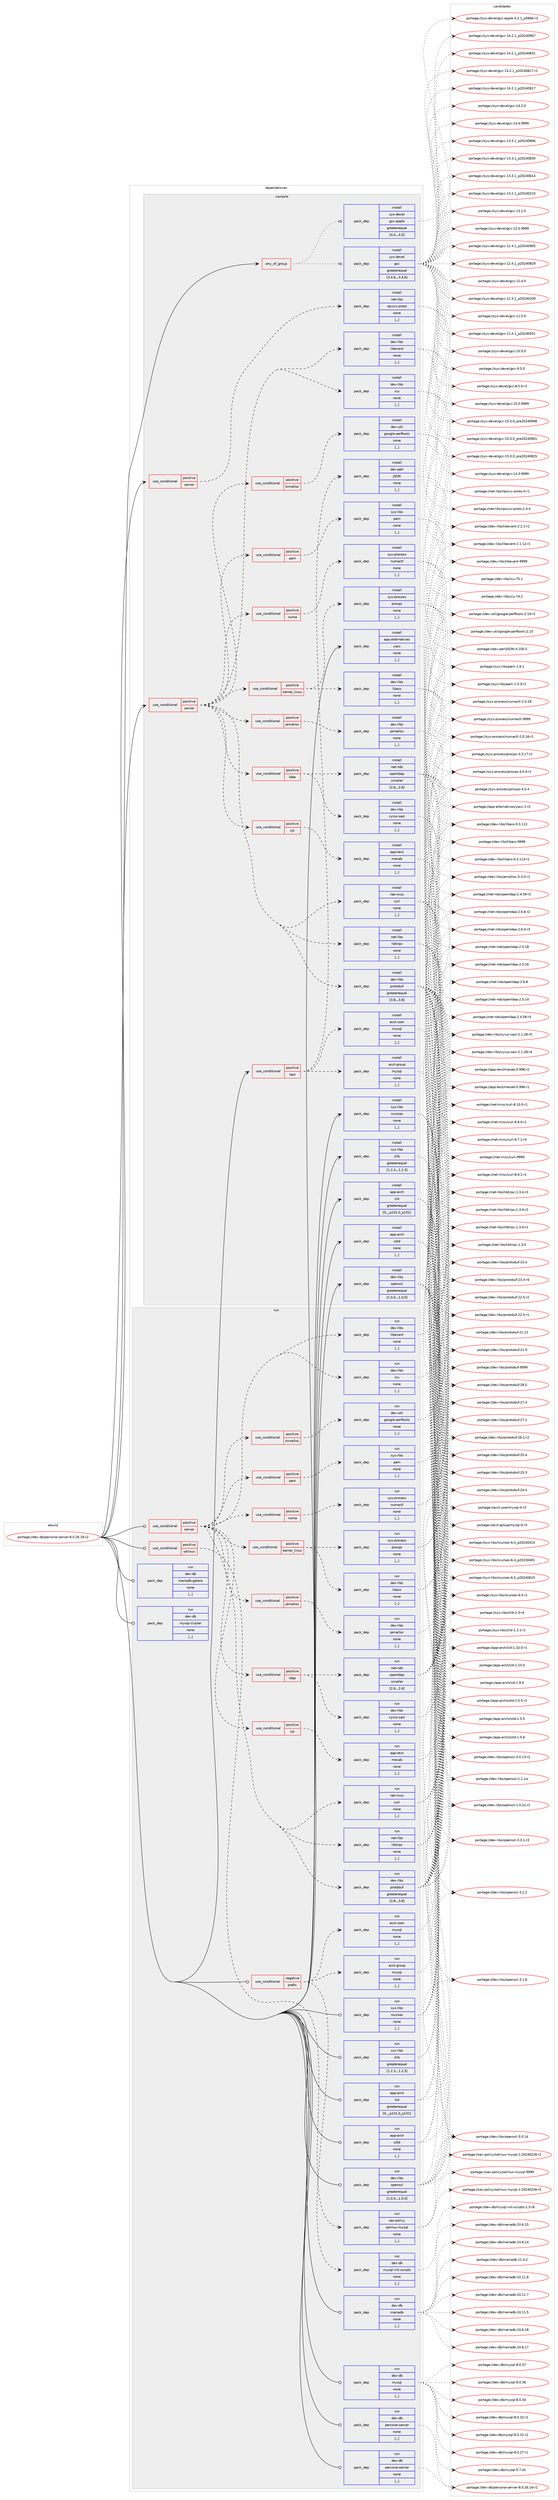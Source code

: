 digraph prolog {

# *************
# Graph options
# *************

newrank=true;
concentrate=true;
compound=true;
graph [rankdir=LR,fontname=Helvetica,fontsize=10,ranksep=1.5];#, ranksep=2.5, nodesep=0.2];
edge  [arrowhead=vee];
node  [fontname=Helvetica,fontsize=10];

# **********
# The ebuild
# **********

subgraph cluster_leftcol {
color=gray;
label=<<i>ebuild</i>>;
id [label="portage://dev-db/percona-server-8.0.26.16-r2", color=red, width=4, href="../dev-db/percona-server-8.0.26.16-r2.svg"];
}

# ****************
# The dependencies
# ****************

subgraph cluster_midcol {
color=gray;
label=<<i>dependencies</i>>;
subgraph cluster_compile {
fillcolor="#eeeeee";
style=filled;
label=<<i>compile</i>>;
subgraph any4245 {
dependency561906 [label=<<TABLE BORDER="0" CELLBORDER="1" CELLSPACING="0" CELLPADDING="4"><TR><TD CELLPADDING="10">any_of_group</TD></TR></TABLE>>, shape=none, color=red];subgraph pack409579 {
dependency561907 [label=<<TABLE BORDER="0" CELLBORDER="1" CELLSPACING="0" CELLPADDING="4" WIDTH="220"><TR><TD ROWSPAN="6" CELLPADDING="30">pack_dep</TD></TR><TR><TD WIDTH="110">install</TD></TR><TR><TD>sys-devel</TD></TR><TR><TD>gcc</TD></TR><TR><TD>greaterequal</TD></TR><TR><TD>[3.4.6,,,3.4.6]</TD></TR></TABLE>>, shape=none, color=blue];
}
dependency561906:e -> dependency561907:w [weight=20,style="dotted",arrowhead="oinv"];
subgraph pack409580 {
dependency561908 [label=<<TABLE BORDER="0" CELLBORDER="1" CELLSPACING="0" CELLPADDING="4" WIDTH="220"><TR><TD ROWSPAN="6" CELLPADDING="30">pack_dep</TD></TR><TR><TD WIDTH="110">install</TD></TR><TR><TD>sys-devel</TD></TR><TR><TD>gcc-apple</TD></TR><TR><TD>greaterequal</TD></TR><TR><TD>[4.0,,,4.0]</TD></TR></TABLE>>, shape=none, color=blue];
}
dependency561906:e -> dependency561908:w [weight=20,style="dotted",arrowhead="oinv"];
}
id:e -> dependency561906:w [weight=20,style="solid",arrowhead="vee"];
subgraph cond147782 {
dependency561909 [label=<<TABLE BORDER="0" CELLBORDER="1" CELLSPACING="0" CELLPADDING="4"><TR><TD ROWSPAN="3" CELLPADDING="10">use_conditional</TD></TR><TR><TD>positive</TD></TR><TR><TD>server</TD></TR></TABLE>>, shape=none, color=red];
subgraph pack409581 {
dependency561910 [label=<<TABLE BORDER="0" CELLBORDER="1" CELLSPACING="0" CELLPADDING="4" WIDTH="220"><TR><TD ROWSPAN="6" CELLPADDING="30">pack_dep</TD></TR><TR><TD WIDTH="110">install</TD></TR><TR><TD>dev-libs</TD></TR><TR><TD>icu</TD></TR><TR><TD>none</TD></TR><TR><TD>[,,]</TD></TR></TABLE>>, shape=none, color=blue];
}
dependency561909:e -> dependency561910:w [weight=20,style="dashed",arrowhead="vee"];
subgraph pack409582 {
dependency561911 [label=<<TABLE BORDER="0" CELLBORDER="1" CELLSPACING="0" CELLPADDING="4" WIDTH="220"><TR><TD ROWSPAN="6" CELLPADDING="30">pack_dep</TD></TR><TR><TD WIDTH="110">install</TD></TR><TR><TD>dev-libs</TD></TR><TR><TD>libevent</TD></TR><TR><TD>none</TD></TR><TR><TD>[,,]</TD></TR></TABLE>>, shape=none, color=blue];
}
dependency561909:e -> dependency561911:w [weight=20,style="dashed",arrowhead="vee"];
subgraph pack409583 {
dependency561912 [label=<<TABLE BORDER="0" CELLBORDER="1" CELLSPACING="0" CELLPADDING="4" WIDTH="220"><TR><TD ROWSPAN="6" CELLPADDING="30">pack_dep</TD></TR><TR><TD WIDTH="110">install</TD></TR><TR><TD>dev-libs</TD></TR><TR><TD>protobuf</TD></TR><TR><TD>greaterequal</TD></TR><TR><TD>[3.8,,,3.8]</TD></TR></TABLE>>, shape=none, color=blue];
}
dependency561909:e -> dependency561912:w [weight=20,style="dashed",arrowhead="vee"];
subgraph pack409584 {
dependency561913 [label=<<TABLE BORDER="0" CELLBORDER="1" CELLSPACING="0" CELLPADDING="4" WIDTH="220"><TR><TD ROWSPAN="6" CELLPADDING="30">pack_dep</TD></TR><TR><TD WIDTH="110">install</TD></TR><TR><TD>net-libs</TD></TR><TR><TD>libtirpc</TD></TR><TR><TD>none</TD></TR><TR><TD>[,,]</TD></TR></TABLE>>, shape=none, color=blue];
}
dependency561909:e -> dependency561913:w [weight=20,style="dashed",arrowhead="vee"];
subgraph pack409585 {
dependency561914 [label=<<TABLE BORDER="0" CELLBORDER="1" CELLSPACING="0" CELLPADDING="4" WIDTH="220"><TR><TD ROWSPAN="6" CELLPADDING="30">pack_dep</TD></TR><TR><TD WIDTH="110">install</TD></TR><TR><TD>net-misc</TD></TR><TR><TD>curl</TD></TR><TR><TD>none</TD></TR><TR><TD>[,,]</TD></TR></TABLE>>, shape=none, color=blue];
}
dependency561909:e -> dependency561914:w [weight=20,style="dashed",arrowhead="vee"];
subgraph cond147783 {
dependency561915 [label=<<TABLE BORDER="0" CELLBORDER="1" CELLSPACING="0" CELLPADDING="4"><TR><TD ROWSPAN="3" CELLPADDING="10">use_conditional</TD></TR><TR><TD>positive</TD></TR><TR><TD>cjk</TD></TR></TABLE>>, shape=none, color=red];
subgraph pack409586 {
dependency561916 [label=<<TABLE BORDER="0" CELLBORDER="1" CELLSPACING="0" CELLPADDING="4" WIDTH="220"><TR><TD ROWSPAN="6" CELLPADDING="30">pack_dep</TD></TR><TR><TD WIDTH="110">install</TD></TR><TR><TD>app-text</TD></TR><TR><TD>mecab</TD></TR><TR><TD>none</TD></TR><TR><TD>[,,]</TD></TR></TABLE>>, shape=none, color=blue];
}
dependency561915:e -> dependency561916:w [weight=20,style="dashed",arrowhead="vee"];
}
dependency561909:e -> dependency561915:w [weight=20,style="dashed",arrowhead="vee"];
subgraph cond147784 {
dependency561917 [label=<<TABLE BORDER="0" CELLBORDER="1" CELLSPACING="0" CELLPADDING="4"><TR><TD ROWSPAN="3" CELLPADDING="10">use_conditional</TD></TR><TR><TD>positive</TD></TR><TR><TD>ldap</TD></TR></TABLE>>, shape=none, color=red];
subgraph pack409587 {
dependency561918 [label=<<TABLE BORDER="0" CELLBORDER="1" CELLSPACING="0" CELLPADDING="4" WIDTH="220"><TR><TD ROWSPAN="6" CELLPADDING="30">pack_dep</TD></TR><TR><TD WIDTH="110">install</TD></TR><TR><TD>dev-libs</TD></TR><TR><TD>cyrus-sasl</TD></TR><TR><TD>none</TD></TR><TR><TD>[,,]</TD></TR></TABLE>>, shape=none, color=blue];
}
dependency561917:e -> dependency561918:w [weight=20,style="dashed",arrowhead="vee"];
subgraph pack409588 {
dependency561919 [label=<<TABLE BORDER="0" CELLBORDER="1" CELLSPACING="0" CELLPADDING="4" WIDTH="220"><TR><TD ROWSPAN="6" CELLPADDING="30">pack_dep</TD></TR><TR><TD WIDTH="110">install</TD></TR><TR><TD>net-nds</TD></TR><TR><TD>openldap</TD></TR><TR><TD>smaller</TD></TR><TR><TD>[2.6,,,2.6]</TD></TR></TABLE>>, shape=none, color=blue];
}
dependency561917:e -> dependency561919:w [weight=20,style="dashed",arrowhead="vee"];
}
dependency561909:e -> dependency561917:w [weight=20,style="dashed",arrowhead="vee"];
subgraph cond147785 {
dependency561920 [label=<<TABLE BORDER="0" CELLBORDER="1" CELLSPACING="0" CELLPADDING="4"><TR><TD ROWSPAN="3" CELLPADDING="10">use_conditional</TD></TR><TR><TD>positive</TD></TR><TR><TD>jemalloc</TD></TR></TABLE>>, shape=none, color=red];
subgraph pack409589 {
dependency561921 [label=<<TABLE BORDER="0" CELLBORDER="1" CELLSPACING="0" CELLPADDING="4" WIDTH="220"><TR><TD ROWSPAN="6" CELLPADDING="30">pack_dep</TD></TR><TR><TD WIDTH="110">install</TD></TR><TR><TD>dev-libs</TD></TR><TR><TD>jemalloc</TD></TR><TR><TD>none</TD></TR><TR><TD>[,,]</TD></TR></TABLE>>, shape=none, color=blue];
}
dependency561920:e -> dependency561921:w [weight=20,style="dashed",arrowhead="vee"];
}
dependency561909:e -> dependency561920:w [weight=20,style="dashed",arrowhead="vee"];
subgraph cond147786 {
dependency561922 [label=<<TABLE BORDER="0" CELLBORDER="1" CELLSPACING="0" CELLPADDING="4"><TR><TD ROWSPAN="3" CELLPADDING="10">use_conditional</TD></TR><TR><TD>positive</TD></TR><TR><TD>kernel_linux</TD></TR></TABLE>>, shape=none, color=red];
subgraph pack409590 {
dependency561923 [label=<<TABLE BORDER="0" CELLBORDER="1" CELLSPACING="0" CELLPADDING="4" WIDTH="220"><TR><TD ROWSPAN="6" CELLPADDING="30">pack_dep</TD></TR><TR><TD WIDTH="110">install</TD></TR><TR><TD>dev-libs</TD></TR><TR><TD>libaio</TD></TR><TR><TD>none</TD></TR><TR><TD>[,,]</TD></TR></TABLE>>, shape=none, color=blue];
}
dependency561922:e -> dependency561923:w [weight=20,style="dashed",arrowhead="vee"];
subgraph pack409591 {
dependency561924 [label=<<TABLE BORDER="0" CELLBORDER="1" CELLSPACING="0" CELLPADDING="4" WIDTH="220"><TR><TD ROWSPAN="6" CELLPADDING="30">pack_dep</TD></TR><TR><TD WIDTH="110">install</TD></TR><TR><TD>sys-process</TD></TR><TR><TD>procps</TD></TR><TR><TD>none</TD></TR><TR><TD>[,,]</TD></TR></TABLE>>, shape=none, color=blue];
}
dependency561922:e -> dependency561924:w [weight=20,style="dashed",arrowhead="vee"];
}
dependency561909:e -> dependency561922:w [weight=20,style="dashed",arrowhead="vee"];
subgraph cond147787 {
dependency561925 [label=<<TABLE BORDER="0" CELLBORDER="1" CELLSPACING="0" CELLPADDING="4"><TR><TD ROWSPAN="3" CELLPADDING="10">use_conditional</TD></TR><TR><TD>positive</TD></TR><TR><TD>numa</TD></TR></TABLE>>, shape=none, color=red];
subgraph pack409592 {
dependency561926 [label=<<TABLE BORDER="0" CELLBORDER="1" CELLSPACING="0" CELLPADDING="4" WIDTH="220"><TR><TD ROWSPAN="6" CELLPADDING="30">pack_dep</TD></TR><TR><TD WIDTH="110">install</TD></TR><TR><TD>sys-process</TD></TR><TR><TD>numactl</TD></TR><TR><TD>none</TD></TR><TR><TD>[,,]</TD></TR></TABLE>>, shape=none, color=blue];
}
dependency561925:e -> dependency561926:w [weight=20,style="dashed",arrowhead="vee"];
}
dependency561909:e -> dependency561925:w [weight=20,style="dashed",arrowhead="vee"];
subgraph cond147788 {
dependency561927 [label=<<TABLE BORDER="0" CELLBORDER="1" CELLSPACING="0" CELLPADDING="4"><TR><TD ROWSPAN="3" CELLPADDING="10">use_conditional</TD></TR><TR><TD>positive</TD></TR><TR><TD>pam</TD></TR></TABLE>>, shape=none, color=red];
subgraph pack409593 {
dependency561928 [label=<<TABLE BORDER="0" CELLBORDER="1" CELLSPACING="0" CELLPADDING="4" WIDTH="220"><TR><TD ROWSPAN="6" CELLPADDING="30">pack_dep</TD></TR><TR><TD WIDTH="110">install</TD></TR><TR><TD>sys-libs</TD></TR><TR><TD>pam</TD></TR><TR><TD>none</TD></TR><TR><TD>[,,]</TD></TR></TABLE>>, shape=none, color=blue];
}
dependency561927:e -> dependency561928:w [weight=20,style="dashed",arrowhead="vee"];
}
dependency561909:e -> dependency561927:w [weight=20,style="dashed",arrowhead="vee"];
subgraph cond147789 {
dependency561929 [label=<<TABLE BORDER="0" CELLBORDER="1" CELLSPACING="0" CELLPADDING="4"><TR><TD ROWSPAN="3" CELLPADDING="10">use_conditional</TD></TR><TR><TD>positive</TD></TR><TR><TD>tcmalloc</TD></TR></TABLE>>, shape=none, color=red];
subgraph pack409594 {
dependency561930 [label=<<TABLE BORDER="0" CELLBORDER="1" CELLSPACING="0" CELLPADDING="4" WIDTH="220"><TR><TD ROWSPAN="6" CELLPADDING="30">pack_dep</TD></TR><TR><TD WIDTH="110">install</TD></TR><TR><TD>dev-util</TD></TR><TR><TD>google-perftools</TD></TR><TR><TD>none</TD></TR><TR><TD>[,,]</TD></TR></TABLE>>, shape=none, color=blue];
}
dependency561929:e -> dependency561930:w [weight=20,style="dashed",arrowhead="vee"];
}
dependency561909:e -> dependency561929:w [weight=20,style="dashed",arrowhead="vee"];
}
id:e -> dependency561909:w [weight=20,style="solid",arrowhead="vee"];
subgraph cond147790 {
dependency561931 [label=<<TABLE BORDER="0" CELLBORDER="1" CELLSPACING="0" CELLPADDING="4"><TR><TD ROWSPAN="3" CELLPADDING="10">use_conditional</TD></TR><TR><TD>positive</TD></TR><TR><TD>server</TD></TR></TABLE>>, shape=none, color=red];
subgraph pack409595 {
dependency561932 [label=<<TABLE BORDER="0" CELLBORDER="1" CELLSPACING="0" CELLPADDING="4" WIDTH="220"><TR><TD ROWSPAN="6" CELLPADDING="30">pack_dep</TD></TR><TR><TD WIDTH="110">install</TD></TR><TR><TD>net-libs</TD></TR><TR><TD>rpcsvc-proto</TD></TR><TR><TD>none</TD></TR><TR><TD>[,,]</TD></TR></TABLE>>, shape=none, color=blue];
}
dependency561931:e -> dependency561932:w [weight=20,style="dashed",arrowhead="vee"];
}
id:e -> dependency561931:w [weight=20,style="solid",arrowhead="vee"];
subgraph cond147791 {
dependency561933 [label=<<TABLE BORDER="0" CELLBORDER="1" CELLSPACING="0" CELLPADDING="4"><TR><TD ROWSPAN="3" CELLPADDING="10">use_conditional</TD></TR><TR><TD>positive</TD></TR><TR><TD>test</TD></TR></TABLE>>, shape=none, color=red];
subgraph pack409596 {
dependency561934 [label=<<TABLE BORDER="0" CELLBORDER="1" CELLSPACING="0" CELLPADDING="4" WIDTH="220"><TR><TD ROWSPAN="6" CELLPADDING="30">pack_dep</TD></TR><TR><TD WIDTH="110">install</TD></TR><TR><TD>acct-group</TD></TR><TR><TD>mysql</TD></TR><TR><TD>none</TD></TR><TR><TD>[,,]</TD></TR></TABLE>>, shape=none, color=blue];
}
dependency561933:e -> dependency561934:w [weight=20,style="dashed",arrowhead="vee"];
subgraph pack409597 {
dependency561935 [label=<<TABLE BORDER="0" CELLBORDER="1" CELLSPACING="0" CELLPADDING="4" WIDTH="220"><TR><TD ROWSPAN="6" CELLPADDING="30">pack_dep</TD></TR><TR><TD WIDTH="110">install</TD></TR><TR><TD>acct-user</TD></TR><TR><TD>mysql</TD></TR><TR><TD>none</TD></TR><TR><TD>[,,]</TD></TR></TABLE>>, shape=none, color=blue];
}
dependency561933:e -> dependency561935:w [weight=20,style="dashed",arrowhead="vee"];
subgraph pack409598 {
dependency561936 [label=<<TABLE BORDER="0" CELLBORDER="1" CELLSPACING="0" CELLPADDING="4" WIDTH="220"><TR><TD ROWSPAN="6" CELLPADDING="30">pack_dep</TD></TR><TR><TD WIDTH="110">install</TD></TR><TR><TD>dev-perl</TD></TR><TR><TD>JSON</TD></TR><TR><TD>none</TD></TR><TR><TD>[,,]</TD></TR></TABLE>>, shape=none, color=blue];
}
dependency561933:e -> dependency561936:w [weight=20,style="dashed",arrowhead="vee"];
}
id:e -> dependency561933:w [weight=20,style="solid",arrowhead="vee"];
subgraph pack409599 {
dependency561937 [label=<<TABLE BORDER="0" CELLBORDER="1" CELLSPACING="0" CELLPADDING="4" WIDTH="220"><TR><TD ROWSPAN="6" CELLPADDING="30">pack_dep</TD></TR><TR><TD WIDTH="110">install</TD></TR><TR><TD>app-alternatives</TD></TR><TR><TD>yacc</TD></TR><TR><TD>none</TD></TR><TR><TD>[,,]</TD></TR></TABLE>>, shape=none, color=blue];
}
id:e -> dependency561937:w [weight=20,style="solid",arrowhead="vee"];
subgraph pack409600 {
dependency561938 [label=<<TABLE BORDER="0" CELLBORDER="1" CELLSPACING="0" CELLPADDING="4" WIDTH="220"><TR><TD ROWSPAN="6" CELLPADDING="30">pack_dep</TD></TR><TR><TD WIDTH="110">install</TD></TR><TR><TD>app-arch</TD></TR><TR><TD>lz4</TD></TR><TR><TD>greaterequal</TD></TR><TR><TD>[0,,_p131,0_p131]</TD></TR></TABLE>>, shape=none, color=blue];
}
id:e -> dependency561938:w [weight=20,style="solid",arrowhead="vee"];
subgraph pack409601 {
dependency561939 [label=<<TABLE BORDER="0" CELLBORDER="1" CELLSPACING="0" CELLPADDING="4" WIDTH="220"><TR><TD ROWSPAN="6" CELLPADDING="30">pack_dep</TD></TR><TR><TD WIDTH="110">install</TD></TR><TR><TD>app-arch</TD></TR><TR><TD>zstd</TD></TR><TR><TD>none</TD></TR><TR><TD>[,,]</TD></TR></TABLE>>, shape=none, color=blue];
}
id:e -> dependency561939:w [weight=20,style="solid",arrowhead="vee"];
subgraph pack409602 {
dependency561940 [label=<<TABLE BORDER="0" CELLBORDER="1" CELLSPACING="0" CELLPADDING="4" WIDTH="220"><TR><TD ROWSPAN="6" CELLPADDING="30">pack_dep</TD></TR><TR><TD WIDTH="110">install</TD></TR><TR><TD>dev-libs</TD></TR><TR><TD>openssl</TD></TR><TR><TD>greaterequal</TD></TR><TR><TD>[1.0.0,,,1.0.0]</TD></TR></TABLE>>, shape=none, color=blue];
}
id:e -> dependency561940:w [weight=20,style="solid",arrowhead="vee"];
subgraph pack409603 {
dependency561941 [label=<<TABLE BORDER="0" CELLBORDER="1" CELLSPACING="0" CELLPADDING="4" WIDTH="220"><TR><TD ROWSPAN="6" CELLPADDING="30">pack_dep</TD></TR><TR><TD WIDTH="110">install</TD></TR><TR><TD>sys-libs</TD></TR><TR><TD>ncurses</TD></TR><TR><TD>none</TD></TR><TR><TD>[,,]</TD></TR></TABLE>>, shape=none, color=blue];
}
id:e -> dependency561941:w [weight=20,style="solid",arrowhead="vee"];
subgraph pack409604 {
dependency561942 [label=<<TABLE BORDER="0" CELLBORDER="1" CELLSPACING="0" CELLPADDING="4" WIDTH="220"><TR><TD ROWSPAN="6" CELLPADDING="30">pack_dep</TD></TR><TR><TD WIDTH="110">install</TD></TR><TR><TD>sys-libs</TD></TR><TR><TD>zlib</TD></TR><TR><TD>greaterequal</TD></TR><TR><TD>[1.2.3,,,1.2.3]</TD></TR></TABLE>>, shape=none, color=blue];
}
id:e -> dependency561942:w [weight=20,style="solid",arrowhead="vee"];
}
subgraph cluster_compileandrun {
fillcolor="#eeeeee";
style=filled;
label=<<i>compile and run</i>>;
}
subgraph cluster_run {
fillcolor="#eeeeee";
style=filled;
label=<<i>run</i>>;
subgraph cond147792 {
dependency561943 [label=<<TABLE BORDER="0" CELLBORDER="1" CELLSPACING="0" CELLPADDING="4"><TR><TD ROWSPAN="3" CELLPADDING="10">use_conditional</TD></TR><TR><TD>negative</TD></TR><TR><TD>prefix</TD></TR></TABLE>>, shape=none, color=red];
subgraph pack409605 {
dependency561944 [label=<<TABLE BORDER="0" CELLBORDER="1" CELLSPACING="0" CELLPADDING="4" WIDTH="220"><TR><TD ROWSPAN="6" CELLPADDING="30">pack_dep</TD></TR><TR><TD WIDTH="110">run</TD></TR><TR><TD>acct-group</TD></TR><TR><TD>mysql</TD></TR><TR><TD>none</TD></TR><TR><TD>[,,]</TD></TR></TABLE>>, shape=none, color=blue];
}
dependency561943:e -> dependency561944:w [weight=20,style="dashed",arrowhead="vee"];
subgraph pack409606 {
dependency561945 [label=<<TABLE BORDER="0" CELLBORDER="1" CELLSPACING="0" CELLPADDING="4" WIDTH="220"><TR><TD ROWSPAN="6" CELLPADDING="30">pack_dep</TD></TR><TR><TD WIDTH="110">run</TD></TR><TR><TD>acct-user</TD></TR><TR><TD>mysql</TD></TR><TR><TD>none</TD></TR><TR><TD>[,,]</TD></TR></TABLE>>, shape=none, color=blue];
}
dependency561943:e -> dependency561945:w [weight=20,style="dashed",arrowhead="vee"];
subgraph pack409607 {
dependency561946 [label=<<TABLE BORDER="0" CELLBORDER="1" CELLSPACING="0" CELLPADDING="4" WIDTH="220"><TR><TD ROWSPAN="6" CELLPADDING="30">pack_dep</TD></TR><TR><TD WIDTH="110">run</TD></TR><TR><TD>dev-db</TD></TR><TR><TD>mysql-init-scripts</TD></TR><TR><TD>none</TD></TR><TR><TD>[,,]</TD></TR></TABLE>>, shape=none, color=blue];
}
dependency561943:e -> dependency561946:w [weight=20,style="dashed",arrowhead="vee"];
}
id:e -> dependency561943:w [weight=20,style="solid",arrowhead="odot"];
subgraph cond147793 {
dependency561947 [label=<<TABLE BORDER="0" CELLBORDER="1" CELLSPACING="0" CELLPADDING="4"><TR><TD ROWSPAN="3" CELLPADDING="10">use_conditional</TD></TR><TR><TD>positive</TD></TR><TR><TD>selinux</TD></TR></TABLE>>, shape=none, color=red];
subgraph pack409608 {
dependency561948 [label=<<TABLE BORDER="0" CELLBORDER="1" CELLSPACING="0" CELLPADDING="4" WIDTH="220"><TR><TD ROWSPAN="6" CELLPADDING="30">pack_dep</TD></TR><TR><TD WIDTH="110">run</TD></TR><TR><TD>sec-policy</TD></TR><TR><TD>selinux-mysql</TD></TR><TR><TD>none</TD></TR><TR><TD>[,,]</TD></TR></TABLE>>, shape=none, color=blue];
}
dependency561947:e -> dependency561948:w [weight=20,style="dashed",arrowhead="vee"];
}
id:e -> dependency561947:w [weight=20,style="solid",arrowhead="odot"];
subgraph cond147794 {
dependency561949 [label=<<TABLE BORDER="0" CELLBORDER="1" CELLSPACING="0" CELLPADDING="4"><TR><TD ROWSPAN="3" CELLPADDING="10">use_conditional</TD></TR><TR><TD>positive</TD></TR><TR><TD>server</TD></TR></TABLE>>, shape=none, color=red];
subgraph pack409609 {
dependency561950 [label=<<TABLE BORDER="0" CELLBORDER="1" CELLSPACING="0" CELLPADDING="4" WIDTH="220"><TR><TD ROWSPAN="6" CELLPADDING="30">pack_dep</TD></TR><TR><TD WIDTH="110">run</TD></TR><TR><TD>dev-libs</TD></TR><TR><TD>icu</TD></TR><TR><TD>none</TD></TR><TR><TD>[,,]</TD></TR></TABLE>>, shape=none, color=blue];
}
dependency561949:e -> dependency561950:w [weight=20,style="dashed",arrowhead="vee"];
subgraph pack409610 {
dependency561951 [label=<<TABLE BORDER="0" CELLBORDER="1" CELLSPACING="0" CELLPADDING="4" WIDTH="220"><TR><TD ROWSPAN="6" CELLPADDING="30">pack_dep</TD></TR><TR><TD WIDTH="110">run</TD></TR><TR><TD>dev-libs</TD></TR><TR><TD>libevent</TD></TR><TR><TD>none</TD></TR><TR><TD>[,,]</TD></TR></TABLE>>, shape=none, color=blue];
}
dependency561949:e -> dependency561951:w [weight=20,style="dashed",arrowhead="vee"];
subgraph pack409611 {
dependency561952 [label=<<TABLE BORDER="0" CELLBORDER="1" CELLSPACING="0" CELLPADDING="4" WIDTH="220"><TR><TD ROWSPAN="6" CELLPADDING="30">pack_dep</TD></TR><TR><TD WIDTH="110">run</TD></TR><TR><TD>dev-libs</TD></TR><TR><TD>protobuf</TD></TR><TR><TD>greaterequal</TD></TR><TR><TD>[3.8,,,3.8]</TD></TR></TABLE>>, shape=none, color=blue];
}
dependency561949:e -> dependency561952:w [weight=20,style="dashed",arrowhead="vee"];
subgraph pack409612 {
dependency561953 [label=<<TABLE BORDER="0" CELLBORDER="1" CELLSPACING="0" CELLPADDING="4" WIDTH="220"><TR><TD ROWSPAN="6" CELLPADDING="30">pack_dep</TD></TR><TR><TD WIDTH="110">run</TD></TR><TR><TD>net-libs</TD></TR><TR><TD>libtirpc</TD></TR><TR><TD>none</TD></TR><TR><TD>[,,]</TD></TR></TABLE>>, shape=none, color=blue];
}
dependency561949:e -> dependency561953:w [weight=20,style="dashed",arrowhead="vee"];
subgraph pack409613 {
dependency561954 [label=<<TABLE BORDER="0" CELLBORDER="1" CELLSPACING="0" CELLPADDING="4" WIDTH="220"><TR><TD ROWSPAN="6" CELLPADDING="30">pack_dep</TD></TR><TR><TD WIDTH="110">run</TD></TR><TR><TD>net-misc</TD></TR><TR><TD>curl</TD></TR><TR><TD>none</TD></TR><TR><TD>[,,]</TD></TR></TABLE>>, shape=none, color=blue];
}
dependency561949:e -> dependency561954:w [weight=20,style="dashed",arrowhead="vee"];
subgraph cond147795 {
dependency561955 [label=<<TABLE BORDER="0" CELLBORDER="1" CELLSPACING="0" CELLPADDING="4"><TR><TD ROWSPAN="3" CELLPADDING="10">use_conditional</TD></TR><TR><TD>positive</TD></TR><TR><TD>cjk</TD></TR></TABLE>>, shape=none, color=red];
subgraph pack409614 {
dependency561956 [label=<<TABLE BORDER="0" CELLBORDER="1" CELLSPACING="0" CELLPADDING="4" WIDTH="220"><TR><TD ROWSPAN="6" CELLPADDING="30">pack_dep</TD></TR><TR><TD WIDTH="110">run</TD></TR><TR><TD>app-text</TD></TR><TR><TD>mecab</TD></TR><TR><TD>none</TD></TR><TR><TD>[,,]</TD></TR></TABLE>>, shape=none, color=blue];
}
dependency561955:e -> dependency561956:w [weight=20,style="dashed",arrowhead="vee"];
}
dependency561949:e -> dependency561955:w [weight=20,style="dashed",arrowhead="vee"];
subgraph cond147796 {
dependency561957 [label=<<TABLE BORDER="0" CELLBORDER="1" CELLSPACING="0" CELLPADDING="4"><TR><TD ROWSPAN="3" CELLPADDING="10">use_conditional</TD></TR><TR><TD>positive</TD></TR><TR><TD>ldap</TD></TR></TABLE>>, shape=none, color=red];
subgraph pack409615 {
dependency561958 [label=<<TABLE BORDER="0" CELLBORDER="1" CELLSPACING="0" CELLPADDING="4" WIDTH="220"><TR><TD ROWSPAN="6" CELLPADDING="30">pack_dep</TD></TR><TR><TD WIDTH="110">run</TD></TR><TR><TD>dev-libs</TD></TR><TR><TD>cyrus-sasl</TD></TR><TR><TD>none</TD></TR><TR><TD>[,,]</TD></TR></TABLE>>, shape=none, color=blue];
}
dependency561957:e -> dependency561958:w [weight=20,style="dashed",arrowhead="vee"];
subgraph pack409616 {
dependency561959 [label=<<TABLE BORDER="0" CELLBORDER="1" CELLSPACING="0" CELLPADDING="4" WIDTH="220"><TR><TD ROWSPAN="6" CELLPADDING="30">pack_dep</TD></TR><TR><TD WIDTH="110">run</TD></TR><TR><TD>net-nds</TD></TR><TR><TD>openldap</TD></TR><TR><TD>smaller</TD></TR><TR><TD>[2.6,,,2.6]</TD></TR></TABLE>>, shape=none, color=blue];
}
dependency561957:e -> dependency561959:w [weight=20,style="dashed",arrowhead="vee"];
}
dependency561949:e -> dependency561957:w [weight=20,style="dashed",arrowhead="vee"];
subgraph cond147797 {
dependency561960 [label=<<TABLE BORDER="0" CELLBORDER="1" CELLSPACING="0" CELLPADDING="4"><TR><TD ROWSPAN="3" CELLPADDING="10">use_conditional</TD></TR><TR><TD>positive</TD></TR><TR><TD>jemalloc</TD></TR></TABLE>>, shape=none, color=red];
subgraph pack409617 {
dependency561961 [label=<<TABLE BORDER="0" CELLBORDER="1" CELLSPACING="0" CELLPADDING="4" WIDTH="220"><TR><TD ROWSPAN="6" CELLPADDING="30">pack_dep</TD></TR><TR><TD WIDTH="110">run</TD></TR><TR><TD>dev-libs</TD></TR><TR><TD>jemalloc</TD></TR><TR><TD>none</TD></TR><TR><TD>[,,]</TD></TR></TABLE>>, shape=none, color=blue];
}
dependency561960:e -> dependency561961:w [weight=20,style="dashed",arrowhead="vee"];
}
dependency561949:e -> dependency561960:w [weight=20,style="dashed",arrowhead="vee"];
subgraph cond147798 {
dependency561962 [label=<<TABLE BORDER="0" CELLBORDER="1" CELLSPACING="0" CELLPADDING="4"><TR><TD ROWSPAN="3" CELLPADDING="10">use_conditional</TD></TR><TR><TD>positive</TD></TR><TR><TD>kernel_linux</TD></TR></TABLE>>, shape=none, color=red];
subgraph pack409618 {
dependency561963 [label=<<TABLE BORDER="0" CELLBORDER="1" CELLSPACING="0" CELLPADDING="4" WIDTH="220"><TR><TD ROWSPAN="6" CELLPADDING="30">pack_dep</TD></TR><TR><TD WIDTH="110">run</TD></TR><TR><TD>dev-libs</TD></TR><TR><TD>libaio</TD></TR><TR><TD>none</TD></TR><TR><TD>[,,]</TD></TR></TABLE>>, shape=none, color=blue];
}
dependency561962:e -> dependency561963:w [weight=20,style="dashed",arrowhead="vee"];
subgraph pack409619 {
dependency561964 [label=<<TABLE BORDER="0" CELLBORDER="1" CELLSPACING="0" CELLPADDING="4" WIDTH="220"><TR><TD ROWSPAN="6" CELLPADDING="30">pack_dep</TD></TR><TR><TD WIDTH="110">run</TD></TR><TR><TD>sys-process</TD></TR><TR><TD>procps</TD></TR><TR><TD>none</TD></TR><TR><TD>[,,]</TD></TR></TABLE>>, shape=none, color=blue];
}
dependency561962:e -> dependency561964:w [weight=20,style="dashed",arrowhead="vee"];
}
dependency561949:e -> dependency561962:w [weight=20,style="dashed",arrowhead="vee"];
subgraph cond147799 {
dependency561965 [label=<<TABLE BORDER="0" CELLBORDER="1" CELLSPACING="0" CELLPADDING="4"><TR><TD ROWSPAN="3" CELLPADDING="10">use_conditional</TD></TR><TR><TD>positive</TD></TR><TR><TD>numa</TD></TR></TABLE>>, shape=none, color=red];
subgraph pack409620 {
dependency561966 [label=<<TABLE BORDER="0" CELLBORDER="1" CELLSPACING="0" CELLPADDING="4" WIDTH="220"><TR><TD ROWSPAN="6" CELLPADDING="30">pack_dep</TD></TR><TR><TD WIDTH="110">run</TD></TR><TR><TD>sys-process</TD></TR><TR><TD>numactl</TD></TR><TR><TD>none</TD></TR><TR><TD>[,,]</TD></TR></TABLE>>, shape=none, color=blue];
}
dependency561965:e -> dependency561966:w [weight=20,style="dashed",arrowhead="vee"];
}
dependency561949:e -> dependency561965:w [weight=20,style="dashed",arrowhead="vee"];
subgraph cond147800 {
dependency561967 [label=<<TABLE BORDER="0" CELLBORDER="1" CELLSPACING="0" CELLPADDING="4"><TR><TD ROWSPAN="3" CELLPADDING="10">use_conditional</TD></TR><TR><TD>positive</TD></TR><TR><TD>pam</TD></TR></TABLE>>, shape=none, color=red];
subgraph pack409621 {
dependency561968 [label=<<TABLE BORDER="0" CELLBORDER="1" CELLSPACING="0" CELLPADDING="4" WIDTH="220"><TR><TD ROWSPAN="6" CELLPADDING="30">pack_dep</TD></TR><TR><TD WIDTH="110">run</TD></TR><TR><TD>sys-libs</TD></TR><TR><TD>pam</TD></TR><TR><TD>none</TD></TR><TR><TD>[,,]</TD></TR></TABLE>>, shape=none, color=blue];
}
dependency561967:e -> dependency561968:w [weight=20,style="dashed",arrowhead="vee"];
}
dependency561949:e -> dependency561967:w [weight=20,style="dashed",arrowhead="vee"];
subgraph cond147801 {
dependency561969 [label=<<TABLE BORDER="0" CELLBORDER="1" CELLSPACING="0" CELLPADDING="4"><TR><TD ROWSPAN="3" CELLPADDING="10">use_conditional</TD></TR><TR><TD>positive</TD></TR><TR><TD>tcmalloc</TD></TR></TABLE>>, shape=none, color=red];
subgraph pack409622 {
dependency561970 [label=<<TABLE BORDER="0" CELLBORDER="1" CELLSPACING="0" CELLPADDING="4" WIDTH="220"><TR><TD ROWSPAN="6" CELLPADDING="30">pack_dep</TD></TR><TR><TD WIDTH="110">run</TD></TR><TR><TD>dev-util</TD></TR><TR><TD>google-perftools</TD></TR><TR><TD>none</TD></TR><TR><TD>[,,]</TD></TR></TABLE>>, shape=none, color=blue];
}
dependency561969:e -> dependency561970:w [weight=20,style="dashed",arrowhead="vee"];
}
dependency561949:e -> dependency561969:w [weight=20,style="dashed",arrowhead="vee"];
}
id:e -> dependency561949:w [weight=20,style="solid",arrowhead="odot"];
subgraph pack409623 {
dependency561971 [label=<<TABLE BORDER="0" CELLBORDER="1" CELLSPACING="0" CELLPADDING="4" WIDTH="220"><TR><TD ROWSPAN="6" CELLPADDING="30">pack_dep</TD></TR><TR><TD WIDTH="110">run</TD></TR><TR><TD>app-arch</TD></TR><TR><TD>lz4</TD></TR><TR><TD>greaterequal</TD></TR><TR><TD>[0,,_p131,0_p131]</TD></TR></TABLE>>, shape=none, color=blue];
}
id:e -> dependency561971:w [weight=20,style="solid",arrowhead="odot"];
subgraph pack409624 {
dependency561972 [label=<<TABLE BORDER="0" CELLBORDER="1" CELLSPACING="0" CELLPADDING="4" WIDTH="220"><TR><TD ROWSPAN="6" CELLPADDING="30">pack_dep</TD></TR><TR><TD WIDTH="110">run</TD></TR><TR><TD>app-arch</TD></TR><TR><TD>zstd</TD></TR><TR><TD>none</TD></TR><TR><TD>[,,]</TD></TR></TABLE>>, shape=none, color=blue];
}
id:e -> dependency561972:w [weight=20,style="solid",arrowhead="odot"];
subgraph pack409625 {
dependency561973 [label=<<TABLE BORDER="0" CELLBORDER="1" CELLSPACING="0" CELLPADDING="4" WIDTH="220"><TR><TD ROWSPAN="6" CELLPADDING="30">pack_dep</TD></TR><TR><TD WIDTH="110">run</TD></TR><TR><TD>dev-libs</TD></TR><TR><TD>openssl</TD></TR><TR><TD>greaterequal</TD></TR><TR><TD>[1.0.0,,,1.0.0]</TD></TR></TABLE>>, shape=none, color=blue];
}
id:e -> dependency561973:w [weight=20,style="solid",arrowhead="odot"];
subgraph pack409626 {
dependency561974 [label=<<TABLE BORDER="0" CELLBORDER="1" CELLSPACING="0" CELLPADDING="4" WIDTH="220"><TR><TD ROWSPAN="6" CELLPADDING="30">pack_dep</TD></TR><TR><TD WIDTH="110">run</TD></TR><TR><TD>sys-libs</TD></TR><TR><TD>ncurses</TD></TR><TR><TD>none</TD></TR><TR><TD>[,,]</TD></TR></TABLE>>, shape=none, color=blue];
}
id:e -> dependency561974:w [weight=20,style="solid",arrowhead="odot"];
subgraph pack409627 {
dependency561975 [label=<<TABLE BORDER="0" CELLBORDER="1" CELLSPACING="0" CELLPADDING="4" WIDTH="220"><TR><TD ROWSPAN="6" CELLPADDING="30">pack_dep</TD></TR><TR><TD WIDTH="110">run</TD></TR><TR><TD>sys-libs</TD></TR><TR><TD>zlib</TD></TR><TR><TD>greaterequal</TD></TR><TR><TD>[1.2.3,,,1.2.3]</TD></TR></TABLE>>, shape=none, color=blue];
}
id:e -> dependency561975:w [weight=20,style="solid",arrowhead="odot"];
subgraph pack409628 {
dependency561976 [label=<<TABLE BORDER="0" CELLBORDER="1" CELLSPACING="0" CELLPADDING="4" WIDTH="220"><TR><TD ROWSPAN="6" CELLPADDING="30">pack_dep</TD></TR><TR><TD WIDTH="110">run</TD></TR><TR><TD>dev-db</TD></TR><TR><TD>mariadb</TD></TR><TR><TD>none</TD></TR><TR><TD>[,,]</TD></TR></TABLE>>, shape=none, color=blue];
}
id:e -> dependency561976:w [weight=20,style="solid",arrowhead="odot"];
subgraph pack409629 {
dependency561977 [label=<<TABLE BORDER="0" CELLBORDER="1" CELLSPACING="0" CELLPADDING="4" WIDTH="220"><TR><TD ROWSPAN="6" CELLPADDING="30">pack_dep</TD></TR><TR><TD WIDTH="110">run</TD></TR><TR><TD>dev-db</TD></TR><TR><TD>mariadb-galera</TD></TR><TR><TD>none</TD></TR><TR><TD>[,,]</TD></TR></TABLE>>, shape=none, color=blue];
}
id:e -> dependency561977:w [weight=20,style="solid",arrowhead="odot"];
subgraph pack409630 {
dependency561978 [label=<<TABLE BORDER="0" CELLBORDER="1" CELLSPACING="0" CELLPADDING="4" WIDTH="220"><TR><TD ROWSPAN="6" CELLPADDING="30">pack_dep</TD></TR><TR><TD WIDTH="110">run</TD></TR><TR><TD>dev-db</TD></TR><TR><TD>mysql</TD></TR><TR><TD>none</TD></TR><TR><TD>[,,]</TD></TR></TABLE>>, shape=none, color=blue];
}
id:e -> dependency561978:w [weight=20,style="solid",arrowhead="odot"];
subgraph pack409631 {
dependency561979 [label=<<TABLE BORDER="0" CELLBORDER="1" CELLSPACING="0" CELLPADDING="4" WIDTH="220"><TR><TD ROWSPAN="6" CELLPADDING="30">pack_dep</TD></TR><TR><TD WIDTH="110">run</TD></TR><TR><TD>dev-db</TD></TR><TR><TD>mysql-cluster</TD></TR><TR><TD>none</TD></TR><TR><TD>[,,]</TD></TR></TABLE>>, shape=none, color=blue];
}
id:e -> dependency561979:w [weight=20,style="solid",arrowhead="odot"];
subgraph pack409632 {
dependency561980 [label=<<TABLE BORDER="0" CELLBORDER="1" CELLSPACING="0" CELLPADDING="4" WIDTH="220"><TR><TD ROWSPAN="6" CELLPADDING="30">pack_dep</TD></TR><TR><TD WIDTH="110">run</TD></TR><TR><TD>dev-db</TD></TR><TR><TD>percona-server</TD></TR><TR><TD>none</TD></TR><TR><TD>[,,]</TD></TR></TABLE>>, shape=none, color=blue];
}
id:e -> dependency561980:w [weight=20,style="solid",arrowhead="odot"];
subgraph pack409633 {
dependency561981 [label=<<TABLE BORDER="0" CELLBORDER="1" CELLSPACING="0" CELLPADDING="4" WIDTH="220"><TR><TD ROWSPAN="6" CELLPADDING="30">pack_dep</TD></TR><TR><TD WIDTH="110">run</TD></TR><TR><TD>dev-db</TD></TR><TR><TD>percona-server</TD></TR><TR><TD>none</TD></TR><TR><TD>[,,]</TD></TR></TABLE>>, shape=none, color=blue];
}
id:e -> dependency561981:w [weight=20,style="solid",arrowhead="odot"];
}
}

# **************
# The candidates
# **************

subgraph cluster_choices {
rank=same;
color=gray;
label=<<i>candidates</i>>;

subgraph choice409579 {
color=black;
nodesep=1;
choice1151211154510010111810110847103999945495346484657575757 [label="portage://sys-devel/gcc-15.0.9999", color=red, width=4,href="../sys-devel/gcc-15.0.9999.svg"];
choice1151211154510010111810110847103999945495346484648951121141015048505248574856 [label="portage://sys-devel/gcc-15.0.0_pre20240908", color=red, width=4,href="../sys-devel/gcc-15.0.0_pre20240908.svg"];
choice1151211154510010111810110847103999945495346484648951121141015048505248574849 [label="portage://sys-devel/gcc-15.0.0_pre20240901", color=red, width=4,href="../sys-devel/gcc-15.0.0_pre20240901.svg"];
choice1151211154510010111810110847103999945495346484648951121141015048505248565053 [label="portage://sys-devel/gcc-15.0.0_pre20240825", color=red, width=4,href="../sys-devel/gcc-15.0.0_pre20240825.svg"];
choice1151211154510010111810110847103999945495246514657575757 [label="portage://sys-devel/gcc-14.3.9999", color=red, width=4,href="../sys-devel/gcc-14.3.9999.svg"];
choice1151211154510010111810110847103999945495246504649951125048505248574855 [label="portage://sys-devel/gcc-14.2.1_p20240907", color=red, width=4,href="../sys-devel/gcc-14.2.1_p20240907.svg"];
choice1151211154510010111810110847103999945495246504649951125048505248565149 [label="portage://sys-devel/gcc-14.2.1_p20240831", color=red, width=4,href="../sys-devel/gcc-14.2.1_p20240831.svg"];
choice11512111545100101118101108471039999454952465046499511250485052485649554511449 [label="portage://sys-devel/gcc-14.2.1_p20240817-r1", color=red, width=4,href="../sys-devel/gcc-14.2.1_p20240817-r1.svg"];
choice1151211154510010111810110847103999945495246504649951125048505248564955 [label="portage://sys-devel/gcc-14.2.1_p20240817", color=red, width=4,href="../sys-devel/gcc-14.2.1_p20240817.svg"];
choice1151211154510010111810110847103999945495246504648 [label="portage://sys-devel/gcc-14.2.0", color=red, width=4,href="../sys-devel/gcc-14.2.0.svg"];
choice1151211154510010111810110847103999945495146524657575757 [label="portage://sys-devel/gcc-13.4.9999", color=red, width=4,href="../sys-devel/gcc-13.4.9999.svg"];
choice1151211154510010111810110847103999945495146514649951125048505248574854 [label="portage://sys-devel/gcc-13.3.1_p20240906", color=red, width=4,href="../sys-devel/gcc-13.3.1_p20240906.svg"];
choice1151211154510010111810110847103999945495146514649951125048505248565148 [label="portage://sys-devel/gcc-13.3.1_p20240830", color=red, width=4,href="../sys-devel/gcc-13.3.1_p20240830.svg"];
choice1151211154510010111810110847103999945495146514649951125048505248544952 [label="portage://sys-devel/gcc-13.3.1_p20240614", color=red, width=4,href="../sys-devel/gcc-13.3.1_p20240614.svg"];
choice1151211154510010111810110847103999945495146504649951125048505248504948 [label="portage://sys-devel/gcc-13.2.1_p20240210", color=red, width=4,href="../sys-devel/gcc-13.2.1_p20240210.svg"];
choice1151211154510010111810110847103999945495146504648 [label="portage://sys-devel/gcc-13.2.0", color=red, width=4,href="../sys-devel/gcc-13.2.0.svg"];
choice1151211154510010111810110847103999945495046534657575757 [label="portage://sys-devel/gcc-12.5.9999", color=red, width=4,href="../sys-devel/gcc-12.5.9999.svg"];
choice1151211154510010111810110847103999945495046524649951125048505248574853 [label="portage://sys-devel/gcc-12.4.1_p20240905", color=red, width=4,href="../sys-devel/gcc-12.4.1_p20240905.svg"];
choice1151211154510010111810110847103999945495046524649951125048505248565057 [label="portage://sys-devel/gcc-12.4.1_p20240829", color=red, width=4,href="../sys-devel/gcc-12.4.1_p20240829.svg"];
choice1151211154510010111810110847103999945495046524648 [label="portage://sys-devel/gcc-12.4.0", color=red, width=4,href="../sys-devel/gcc-12.4.0.svg"];
choice1151211154510010111810110847103999945495046514649951125048505248504857 [label="portage://sys-devel/gcc-12.3.1_p20240209", color=red, width=4,href="../sys-devel/gcc-12.3.1_p20240209.svg"];
choice1151211154510010111810110847103999945494946534648 [label="portage://sys-devel/gcc-11.5.0", color=red, width=4,href="../sys-devel/gcc-11.5.0.svg"];
choice1151211154510010111810110847103999945494946524649951125048505248534849 [label="portage://sys-devel/gcc-11.4.1_p20240501", color=red, width=4,href="../sys-devel/gcc-11.4.1_p20240501.svg"];
choice1151211154510010111810110847103999945494846534648 [label="portage://sys-devel/gcc-10.5.0", color=red, width=4,href="../sys-devel/gcc-10.5.0.svg"];
choice11512111545100101118101108471039999455746534648 [label="portage://sys-devel/gcc-9.5.0", color=red, width=4,href="../sys-devel/gcc-9.5.0.svg"];
choice115121115451001011181011084710399994556465346484511449 [label="portage://sys-devel/gcc-8.5.0-r1", color=red, width=4,href="../sys-devel/gcc-8.5.0-r1.svg"];
dependency561907:e -> choice1151211154510010111810110847103999945495346484657575757:w [style=dotted,weight="100"];
dependency561907:e -> choice1151211154510010111810110847103999945495346484648951121141015048505248574856:w [style=dotted,weight="100"];
dependency561907:e -> choice1151211154510010111810110847103999945495346484648951121141015048505248574849:w [style=dotted,weight="100"];
dependency561907:e -> choice1151211154510010111810110847103999945495346484648951121141015048505248565053:w [style=dotted,weight="100"];
dependency561907:e -> choice1151211154510010111810110847103999945495246514657575757:w [style=dotted,weight="100"];
dependency561907:e -> choice1151211154510010111810110847103999945495246504649951125048505248574855:w [style=dotted,weight="100"];
dependency561907:e -> choice1151211154510010111810110847103999945495246504649951125048505248565149:w [style=dotted,weight="100"];
dependency561907:e -> choice11512111545100101118101108471039999454952465046499511250485052485649554511449:w [style=dotted,weight="100"];
dependency561907:e -> choice1151211154510010111810110847103999945495246504649951125048505248564955:w [style=dotted,weight="100"];
dependency561907:e -> choice1151211154510010111810110847103999945495246504648:w [style=dotted,weight="100"];
dependency561907:e -> choice1151211154510010111810110847103999945495146524657575757:w [style=dotted,weight="100"];
dependency561907:e -> choice1151211154510010111810110847103999945495146514649951125048505248574854:w [style=dotted,weight="100"];
dependency561907:e -> choice1151211154510010111810110847103999945495146514649951125048505248565148:w [style=dotted,weight="100"];
dependency561907:e -> choice1151211154510010111810110847103999945495146514649951125048505248544952:w [style=dotted,weight="100"];
dependency561907:e -> choice1151211154510010111810110847103999945495146504649951125048505248504948:w [style=dotted,weight="100"];
dependency561907:e -> choice1151211154510010111810110847103999945495146504648:w [style=dotted,weight="100"];
dependency561907:e -> choice1151211154510010111810110847103999945495046534657575757:w [style=dotted,weight="100"];
dependency561907:e -> choice1151211154510010111810110847103999945495046524649951125048505248574853:w [style=dotted,weight="100"];
dependency561907:e -> choice1151211154510010111810110847103999945495046524649951125048505248565057:w [style=dotted,weight="100"];
dependency561907:e -> choice1151211154510010111810110847103999945495046524648:w [style=dotted,weight="100"];
dependency561907:e -> choice1151211154510010111810110847103999945495046514649951125048505248504857:w [style=dotted,weight="100"];
dependency561907:e -> choice1151211154510010111810110847103999945494946534648:w [style=dotted,weight="100"];
dependency561907:e -> choice1151211154510010111810110847103999945494946524649951125048505248534849:w [style=dotted,weight="100"];
dependency561907:e -> choice1151211154510010111810110847103999945494846534648:w [style=dotted,weight="100"];
dependency561907:e -> choice11512111545100101118101108471039999455746534648:w [style=dotted,weight="100"];
dependency561907:e -> choice115121115451001011181011084710399994556465346484511449:w [style=dotted,weight="100"];
}
subgraph choice409580 {
color=black;
nodesep=1;
choice11512111545100101118101108471039999459711211210810145524650464995112535454544511451 [label="portage://sys-devel/gcc-apple-4.2.1_p5666-r3", color=red, width=4,href="../sys-devel/gcc-apple-4.2.1_p5666-r3.svg"];
dependency561908:e -> choice11512111545100101118101108471039999459711211210810145524650464995112535454544511451:w [style=dotted,weight="100"];
}
subgraph choice409581 {
color=black;
nodesep=1;
choice100101118451081059811547105991174555534649 [label="portage://dev-libs/icu-75.1", color=red, width=4,href="../dev-libs/icu-75.1.svg"];
choice100101118451081059811547105991174555524650 [label="portage://dev-libs/icu-74.2", color=red, width=4,href="../dev-libs/icu-74.2.svg"];
dependency561910:e -> choice100101118451081059811547105991174555534649:w [style=dotted,weight="100"];
dependency561910:e -> choice100101118451081059811547105991174555524650:w [style=dotted,weight="100"];
}
subgraph choice409582 {
color=black;
nodesep=1;
choice100101118451081059811547108105981011181011101164557575757 [label="portage://dev-libs/libevent-9999", color=red, width=4,href="../dev-libs/libevent-9999.svg"];
choice100101118451081059811547108105981011181011101164550465046494511450 [label="portage://dev-libs/libevent-2.2.1-r2", color=red, width=4,href="../dev-libs/libevent-2.2.1-r2.svg"];
choice10010111845108105981154710810598101118101110116455046494649504511449 [label="portage://dev-libs/libevent-2.1.12-r1", color=red, width=4,href="../dev-libs/libevent-2.1.12-r1.svg"];
dependency561911:e -> choice100101118451081059811547108105981011181011101164557575757:w [style=dotted,weight="100"];
dependency561911:e -> choice100101118451081059811547108105981011181011101164550465046494511450:w [style=dotted,weight="100"];
dependency561911:e -> choice10010111845108105981154710810598101118101110116455046494649504511449:w [style=dotted,weight="100"];
}
subgraph choice409583 {
color=black;
nodesep=1;
choice100101118451081059811547112114111116111981171024557575757 [label="portage://dev-libs/protobuf-9999", color=red, width=4,href="../dev-libs/protobuf-9999.svg"];
choice100101118451081059811547112114111116111981171024550564648 [label="portage://dev-libs/protobuf-28.0", color=red, width=4,href="../dev-libs/protobuf-28.0.svg"];
choice100101118451081059811547112114111116111981171024550554652 [label="portage://dev-libs/protobuf-27.4", color=red, width=4,href="../dev-libs/protobuf-27.4.svg"];
choice100101118451081059811547112114111116111981171024550554650 [label="portage://dev-libs/protobuf-27.2", color=red, width=4,href="../dev-libs/protobuf-27.2.svg"];
choice1001011184510810598115471121141111161119811710245505446494511450 [label="portage://dev-libs/protobuf-26.1-r2", color=red, width=4,href="../dev-libs/protobuf-26.1-r2.svg"];
choice100101118451081059811547112114111116111981171024550534652 [label="portage://dev-libs/protobuf-25.4", color=red, width=4,href="../dev-libs/protobuf-25.4.svg"];
choice100101118451081059811547112114111116111981171024550534651 [label="portage://dev-libs/protobuf-25.3", color=red, width=4,href="../dev-libs/protobuf-25.3.svg"];
choice100101118451081059811547112114111116111981171024550524652 [label="portage://dev-libs/protobuf-24.4", color=red, width=4,href="../dev-libs/protobuf-24.4.svg"];
choice100101118451081059811547112114111116111981171024550514652 [label="portage://dev-libs/protobuf-23.4", color=red, width=4,href="../dev-libs/protobuf-23.4.svg"];
choice1001011184510810598115471121141111161119811710245505146514511452 [label="portage://dev-libs/protobuf-23.3-r4", color=red, width=4,href="../dev-libs/protobuf-23.3-r4.svg"];
choice1001011184510810598115471121141111161119811710245505046534511450 [label="portage://dev-libs/protobuf-22.5-r2", color=red, width=4,href="../dev-libs/protobuf-22.5-r2.svg"];
choice1001011184510810598115471121141111161119811710245505046534511449 [label="portage://dev-libs/protobuf-22.5-r1", color=red, width=4,href="../dev-libs/protobuf-22.5-r1.svg"];
choice10010111845108105981154711211411111611198117102455049464950 [label="portage://dev-libs/protobuf-21.12", color=red, width=4,href="../dev-libs/protobuf-21.12.svg"];
choice100101118451081059811547112114111116111981171024550494657 [label="portage://dev-libs/protobuf-21.9", color=red, width=4,href="../dev-libs/protobuf-21.9.svg"];
dependency561912:e -> choice100101118451081059811547112114111116111981171024557575757:w [style=dotted,weight="100"];
dependency561912:e -> choice100101118451081059811547112114111116111981171024550564648:w [style=dotted,weight="100"];
dependency561912:e -> choice100101118451081059811547112114111116111981171024550554652:w [style=dotted,weight="100"];
dependency561912:e -> choice100101118451081059811547112114111116111981171024550554650:w [style=dotted,weight="100"];
dependency561912:e -> choice1001011184510810598115471121141111161119811710245505446494511450:w [style=dotted,weight="100"];
dependency561912:e -> choice100101118451081059811547112114111116111981171024550534652:w [style=dotted,weight="100"];
dependency561912:e -> choice100101118451081059811547112114111116111981171024550534651:w [style=dotted,weight="100"];
dependency561912:e -> choice100101118451081059811547112114111116111981171024550524652:w [style=dotted,weight="100"];
dependency561912:e -> choice100101118451081059811547112114111116111981171024550514652:w [style=dotted,weight="100"];
dependency561912:e -> choice1001011184510810598115471121141111161119811710245505146514511452:w [style=dotted,weight="100"];
dependency561912:e -> choice1001011184510810598115471121141111161119811710245505046534511450:w [style=dotted,weight="100"];
dependency561912:e -> choice1001011184510810598115471121141111161119811710245505046534511449:w [style=dotted,weight="100"];
dependency561912:e -> choice10010111845108105981154711211411111611198117102455049464950:w [style=dotted,weight="100"];
dependency561912:e -> choice100101118451081059811547112114111116111981171024550494657:w [style=dotted,weight="100"];
}
subgraph choice409584 {
color=black;
nodesep=1;
choice1101011164510810598115471081059811610511411299454946514653 [label="portage://net-libs/libtirpc-1.3.5", color=red, width=4,href="../net-libs/libtirpc-1.3.5.svg"];
choice11010111645108105981154710810598116105114112994549465146524511451 [label="portage://net-libs/libtirpc-1.3.4-r3", color=red, width=4,href="../net-libs/libtirpc-1.3.4-r3.svg"];
choice11010111645108105981154710810598116105114112994549465146524511450 [label="portage://net-libs/libtirpc-1.3.4-r2", color=red, width=4,href="../net-libs/libtirpc-1.3.4-r2.svg"];
choice11010111645108105981154710810598116105114112994549465146524511449 [label="portage://net-libs/libtirpc-1.3.4-r1", color=red, width=4,href="../net-libs/libtirpc-1.3.4-r1.svg"];
dependency561913:e -> choice1101011164510810598115471081059811610511411299454946514653:w [style=dotted,weight="100"];
dependency561913:e -> choice11010111645108105981154710810598116105114112994549465146524511451:w [style=dotted,weight="100"];
dependency561913:e -> choice11010111645108105981154710810598116105114112994549465146524511450:w [style=dotted,weight="100"];
dependency561913:e -> choice11010111645108105981154710810598116105114112994549465146524511449:w [style=dotted,weight="100"];
}
subgraph choice409585 {
color=black;
nodesep=1;
choice110101116451091051159947991171141084557575757 [label="portage://net-misc/curl-9999", color=red, width=4,href="../net-misc/curl-9999.svg"];
choice11010111645109105115994799117114108455646494846484511449 [label="portage://net-misc/curl-8.10.0-r1", color=red, width=4,href="../net-misc/curl-8.10.0-r1.svg"];
choice110101116451091051159947991171141084556465746494511449 [label="portage://net-misc/curl-8.9.1-r1", color=red, width=4,href="../net-misc/curl-8.9.1-r1.svg"];
choice110101116451091051159947991171141084556465646484511449 [label="portage://net-misc/curl-8.8.0-r1", color=red, width=4,href="../net-misc/curl-8.8.0-r1.svg"];
choice110101116451091051159947991171141084556465546494511452 [label="portage://net-misc/curl-8.7.1-r4", color=red, width=4,href="../net-misc/curl-8.7.1-r4.svg"];
dependency561914:e -> choice110101116451091051159947991171141084557575757:w [style=dotted,weight="100"];
dependency561914:e -> choice11010111645109105115994799117114108455646494846484511449:w [style=dotted,weight="100"];
dependency561914:e -> choice110101116451091051159947991171141084556465746494511449:w [style=dotted,weight="100"];
dependency561914:e -> choice110101116451091051159947991171141084556465646484511449:w [style=dotted,weight="100"];
dependency561914:e -> choice110101116451091051159947991171141084556465546494511452:w [style=dotted,weight="100"];
}
subgraph choice409586 {
color=black;
nodesep=1;
choice9711211245116101120116471091019997984548465757544511450 [label="portage://app-text/mecab-0.996-r2", color=red, width=4,href="../app-text/mecab-0.996-r2.svg"];
choice9711211245116101120116471091019997984548465757544511449 [label="portage://app-text/mecab-0.996-r1", color=red, width=4,href="../app-text/mecab-0.996-r1.svg"];
dependency561916:e -> choice9711211245116101120116471091019997984548465757544511450:w [style=dotted,weight="100"];
dependency561916:e -> choice9711211245116101120116471091019997984548465757544511449:w [style=dotted,weight="100"];
}
subgraph choice409587 {
color=black;
nodesep=1;
choice100101118451081059811547991211141171154511597115108455046494650564511453 [label="portage://dev-libs/cyrus-sasl-2.1.28-r5", color=red, width=4,href="../dev-libs/cyrus-sasl-2.1.28-r5.svg"];
choice100101118451081059811547991211141171154511597115108455046494650564511452 [label="portage://dev-libs/cyrus-sasl-2.1.28-r4", color=red, width=4,href="../dev-libs/cyrus-sasl-2.1.28-r4.svg"];
dependency561918:e -> choice100101118451081059811547991211141171154511597115108455046494650564511453:w [style=dotted,weight="100"];
dependency561918:e -> choice100101118451081059811547991211141171154511597115108455046494650564511452:w [style=dotted,weight="100"];
}
subgraph choice409588 {
color=black;
nodesep=1;
choice110101116451101001154711111210111010810097112455046544656 [label="portage://net-nds/openldap-2.6.8", color=red, width=4,href="../net-nds/openldap-2.6.8.svg"];
choice1101011164511010011547111112101110108100971124550465446544511450 [label="portage://net-nds/openldap-2.6.6-r2", color=red, width=4,href="../net-nds/openldap-2.6.6-r2.svg"];
choice1101011164511010011547111112101110108100971124550465446524511451 [label="portage://net-nds/openldap-2.6.4-r3", color=red, width=4,href="../net-nds/openldap-2.6.4-r3.svg"];
choice11010111645110100115471111121011101081009711245504653464956 [label="portage://net-nds/openldap-2.5.18", color=red, width=4,href="../net-nds/openldap-2.5.18.svg"];
choice11010111645110100115471111121011101081009711245504653464954 [label="portage://net-nds/openldap-2.5.16", color=red, width=4,href="../net-nds/openldap-2.5.16.svg"];
choice11010111645110100115471111121011101081009711245504653464952 [label="portage://net-nds/openldap-2.5.14", color=red, width=4,href="../net-nds/openldap-2.5.14.svg"];
choice110101116451101001154711111210111010810097112455046524653574511451 [label="portage://net-nds/openldap-2.4.59-r3", color=red, width=4,href="../net-nds/openldap-2.4.59-r3.svg"];
choice110101116451101001154711111210111010810097112455046524653574511450 [label="portage://net-nds/openldap-2.4.59-r2", color=red, width=4,href="../net-nds/openldap-2.4.59-r2.svg"];
dependency561919:e -> choice110101116451101001154711111210111010810097112455046544656:w [style=dotted,weight="100"];
dependency561919:e -> choice1101011164511010011547111112101110108100971124550465446544511450:w [style=dotted,weight="100"];
dependency561919:e -> choice1101011164511010011547111112101110108100971124550465446524511451:w [style=dotted,weight="100"];
dependency561919:e -> choice11010111645110100115471111121011101081009711245504653464956:w [style=dotted,weight="100"];
dependency561919:e -> choice11010111645110100115471111121011101081009711245504653464954:w [style=dotted,weight="100"];
dependency561919:e -> choice11010111645110100115471111121011101081009711245504653464952:w [style=dotted,weight="100"];
dependency561919:e -> choice110101116451101001154711111210111010810097112455046524653574511451:w [style=dotted,weight="100"];
dependency561919:e -> choice110101116451101001154711111210111010810097112455046524653574511450:w [style=dotted,weight="100"];
}
subgraph choice409589 {
color=black;
nodesep=1;
choice10010111845108105981154710610110997108108111994553465146484511449 [label="portage://dev-libs/jemalloc-5.3.0-r1", color=red, width=4,href="../dev-libs/jemalloc-5.3.0-r1.svg"];
dependency561921:e -> choice10010111845108105981154710610110997108108111994553465146484511449:w [style=dotted,weight="100"];
}
subgraph choice409590 {
color=black;
nodesep=1;
choice10010111845108105981154710810598971051114557575757 [label="portage://dev-libs/libaio-9999", color=red, width=4,href="../dev-libs/libaio-9999.svg"];
choice100101118451081059811547108105989710511145484651464949514511449 [label="portage://dev-libs/libaio-0.3.113-r1", color=red, width=4,href="../dev-libs/libaio-0.3.113-r1.svg"];
choice10010111845108105981154710810598971051114548465146494951 [label="portage://dev-libs/libaio-0.3.113", color=red, width=4,href="../dev-libs/libaio-0.3.113.svg"];
dependency561923:e -> choice10010111845108105981154710810598971051114557575757:w [style=dotted,weight="100"];
dependency561923:e -> choice100101118451081059811547108105989710511145484651464949514511449:w [style=dotted,weight="100"];
dependency561923:e -> choice10010111845108105981154710810598971051114548465146494951:w [style=dotted,weight="100"];
}
subgraph choice409591 {
color=black;
nodesep=1;
choice115121115451121141119910111511547112114111991121154552464846524511449 [label="portage://sys-process/procps-4.0.4-r1", color=red, width=4,href="../sys-process/procps-4.0.4-r1.svg"];
choice11512111545112114111991011151154711211411199112115455246484652 [label="portage://sys-process/procps-4.0.4", color=red, width=4,href="../sys-process/procps-4.0.4.svg"];
choice11512111545112114111991011151154711211411199112115455146514649554511450 [label="portage://sys-process/procps-3.3.17-r2", color=red, width=4,href="../sys-process/procps-3.3.17-r2.svg"];
dependency561924:e -> choice115121115451121141119910111511547112114111991121154552464846524511449:w [style=dotted,weight="100"];
dependency561924:e -> choice11512111545112114111991011151154711211411199112115455246484652:w [style=dotted,weight="100"];
dependency561924:e -> choice11512111545112114111991011151154711211411199112115455146514649554511450:w [style=dotted,weight="100"];
}
subgraph choice409592 {
color=black;
nodesep=1;
choice11512111545112114111991011151154711011710997991161084557575757 [label="portage://sys-process/numactl-9999", color=red, width=4,href="../sys-process/numactl-9999.svg"];
choice115121115451121141119910111511547110117109979911610845504648464956 [label="portage://sys-process/numactl-2.0.18", color=red, width=4,href="../sys-process/numactl-2.0.18.svg"];
choice1151211154511211411199101115115471101171099799116108455046484649544511449 [label="portage://sys-process/numactl-2.0.16-r1", color=red, width=4,href="../sys-process/numactl-2.0.16-r1.svg"];
dependency561926:e -> choice11512111545112114111991011151154711011710997991161084557575757:w [style=dotted,weight="100"];
dependency561926:e -> choice115121115451121141119910111511547110117109979911610845504648464956:w [style=dotted,weight="100"];
dependency561926:e -> choice1151211154511211411199101115115471101171099799116108455046484649544511449:w [style=dotted,weight="100"];
}
subgraph choice409593 {
color=black;
nodesep=1;
choice11512111545108105981154711297109454946544649 [label="portage://sys-libs/pam-1.6.1", color=red, width=4,href="../sys-libs/pam-1.6.1.svg"];
choice115121115451081059811547112971094549465346514511449 [label="portage://sys-libs/pam-1.5.3-r1", color=red, width=4,href="../sys-libs/pam-1.5.3-r1.svg"];
dependency561928:e -> choice11512111545108105981154711297109454946544649:w [style=dotted,weight="100"];
dependency561928:e -> choice115121115451081059811547112971094549465346514511449:w [style=dotted,weight="100"];
}
subgraph choice409594 {
color=black;
nodesep=1;
choice1001011184511711610510847103111111103108101451121011141021161111111081154550464953 [label="portage://dev-util/google-perftools-2.15", color=red, width=4,href="../dev-util/google-perftools-2.15.svg"];
choice10010111845117116105108471031111111031081014511210111410211611111110811545504649484511449 [label="portage://dev-util/google-perftools-2.10-r1", color=red, width=4,href="../dev-util/google-perftools-2.10-r1.svg"];
dependency561930:e -> choice1001011184511711610510847103111111103108101451121011141021161111111081154550464953:w [style=dotted,weight="100"];
dependency561930:e -> choice10010111845117116105108471031111111031081014511210111410211611111110811545504649484511449:w [style=dotted,weight="100"];
}
subgraph choice409595 {
color=black;
nodesep=1;
choice110101116451081059811547114112991151189945112114111116111454946524652 [label="portage://net-libs/rpcsvc-proto-1.4.4", color=red, width=4,href="../net-libs/rpcsvc-proto-1.4.4.svg"];
choice11010111645108105981154711411299115118994511211411111611145484511449 [label="portage://net-libs/rpcsvc-proto-0-r1", color=red, width=4,href="../net-libs/rpcsvc-proto-0-r1.svg"];
dependency561932:e -> choice110101116451081059811547114112991151189945112114111116111454946524652:w [style=dotted,weight="100"];
dependency561932:e -> choice11010111645108105981154711411299115118994511211411111611145484511449:w [style=dotted,weight="100"];
}
subgraph choice409596 {
color=black;
nodesep=1;
choice979999116451031141111171124710912111511310845484511451 [label="portage://acct-group/mysql-0-r3", color=red, width=4,href="../acct-group/mysql-0-r3.svg"];
dependency561934:e -> choice979999116451031141111171124710912111511310845484511451:w [style=dotted,weight="100"];
}
subgraph choice409597 {
color=black;
nodesep=1;
choice979999116451171151011144710912111511310845484511451 [label="portage://acct-user/mysql-0-r3", color=red, width=4,href="../acct-user/mysql-0-r3.svg"];
dependency561935:e -> choice979999116451171151011144710912111511310845484511451:w [style=dotted,weight="100"];
}
subgraph choice409598 {
color=black;
nodesep=1;
choice1001011184511210111410847748379784552464948484648 [label="portage://dev-perl/JSON-4.100.0", color=red, width=4,href="../dev-perl/JSON-4.100.0.svg"];
dependency561936:e -> choice1001011184511210111410847748379784552464948484648:w [style=dotted,weight="100"];
}
subgraph choice409599 {
color=black;
nodesep=1;
choice971121124597108116101114110971161051181011154712197999945494511450 [label="portage://app-alternatives/yacc-1-r2", color=red, width=4,href="../app-alternatives/yacc-1-r2.svg"];
dependency561937:e -> choice971121124597108116101114110971161051181011154712197999945494511450:w [style=dotted,weight="100"];
}
subgraph choice409600 {
color=black;
nodesep=1;
choice971121124597114991044710812252454946494846484511449 [label="portage://app-arch/lz4-1.10.0-r1", color=red, width=4,href="../app-arch/lz4-1.10.0-r1.svg"];
choice97112112459711499104471081225245494649484648 [label="portage://app-arch/lz4-1.10.0", color=red, width=4,href="../app-arch/lz4-1.10.0.svg"];
choice971121124597114991044710812252454946574652 [label="portage://app-arch/lz4-1.9.4", color=red, width=4,href="../app-arch/lz4-1.9.4.svg"];
dependency561938:e -> choice971121124597114991044710812252454946494846484511449:w [style=dotted,weight="100"];
dependency561938:e -> choice97112112459711499104471081225245494649484648:w [style=dotted,weight="100"];
dependency561938:e -> choice971121124597114991044710812252454946574652:w [style=dotted,weight="100"];
}
subgraph choice409601 {
color=black;
nodesep=1;
choice9711211245971149910447122115116100454946534654 [label="portage://app-arch/zstd-1.5.6", color=red, width=4,href="../app-arch/zstd-1.5.6.svg"];
choice97112112459711499104471221151161004549465346534511449 [label="portage://app-arch/zstd-1.5.5-r1", color=red, width=4,href="../app-arch/zstd-1.5.5-r1.svg"];
choice9711211245971149910447122115116100454946534653 [label="portage://app-arch/zstd-1.5.5", color=red, width=4,href="../app-arch/zstd-1.5.5.svg"];
dependency561939:e -> choice9711211245971149910447122115116100454946534654:w [style=dotted,weight="100"];
dependency561939:e -> choice97112112459711499104471221151161004549465346534511449:w [style=dotted,weight="100"];
dependency561939:e -> choice9711211245971149910447122115116100454946534653:w [style=dotted,weight="100"];
}
subgraph choice409602 {
color=black;
nodesep=1;
choice1001011184510810598115471111121011101151151084551465146494511451 [label="portage://dev-libs/openssl-3.3.1-r3", color=red, width=4,href="../dev-libs/openssl-3.3.1-r3.svg"];
choice100101118451081059811547111112101110115115108455146504650 [label="portage://dev-libs/openssl-3.2.2", color=red, width=4,href="../dev-libs/openssl-3.2.2.svg"];
choice100101118451081059811547111112101110115115108455146494654 [label="portage://dev-libs/openssl-3.1.6", color=red, width=4,href="../dev-libs/openssl-3.1.6.svg"];
choice10010111845108105981154711111210111011511510845514648464952 [label="portage://dev-libs/openssl-3.0.14", color=red, width=4,href="../dev-libs/openssl-3.0.14.svg"];
choice100101118451081059811547111112101110115115108455146484649514511450 [label="portage://dev-libs/openssl-3.0.13-r2", color=red, width=4,href="../dev-libs/openssl-3.0.13-r2.svg"];
choice100101118451081059811547111112101110115115108454946494649119 [label="portage://dev-libs/openssl-1.1.1w", color=red, width=4,href="../dev-libs/openssl-1.1.1w.svg"];
choice1001011184510810598115471111121011101151151084549464846501174511449 [label="portage://dev-libs/openssl-1.0.2u-r1", color=red, width=4,href="../dev-libs/openssl-1.0.2u-r1.svg"];
dependency561940:e -> choice1001011184510810598115471111121011101151151084551465146494511451:w [style=dotted,weight="100"];
dependency561940:e -> choice100101118451081059811547111112101110115115108455146504650:w [style=dotted,weight="100"];
dependency561940:e -> choice100101118451081059811547111112101110115115108455146494654:w [style=dotted,weight="100"];
dependency561940:e -> choice10010111845108105981154711111210111011511510845514648464952:w [style=dotted,weight="100"];
dependency561940:e -> choice100101118451081059811547111112101110115115108455146484649514511450:w [style=dotted,weight="100"];
dependency561940:e -> choice100101118451081059811547111112101110115115108454946494649119:w [style=dotted,weight="100"];
dependency561940:e -> choice1001011184510810598115471111121011101151151084549464846501174511449:w [style=dotted,weight="100"];
}
subgraph choice409603 {
color=black;
nodesep=1;
choice1151211154510810598115471109911711411510111545544653951125048505248544953 [label="portage://sys-libs/ncurses-6.5_p20240615", color=red, width=4,href="../sys-libs/ncurses-6.5_p20240615.svg"];
choice11512111545108105981154711099117114115101115455446534511449 [label="portage://sys-libs/ncurses-6.5-r1", color=red, width=4,href="../sys-libs/ncurses-6.5-r1.svg"];
choice1151211154510810598115471109911711411510111545544652951125048505248524952 [label="portage://sys-libs/ncurses-6.4_p20240414", color=red, width=4,href="../sys-libs/ncurses-6.4_p20240414.svg"];
choice1151211154510810598115471109911711411510111545544652951125048505148524849 [label="portage://sys-libs/ncurses-6.4_p20230401", color=red, width=4,href="../sys-libs/ncurses-6.4_p20230401.svg"];
dependency561941:e -> choice1151211154510810598115471109911711411510111545544653951125048505248544953:w [style=dotted,weight="100"];
dependency561941:e -> choice11512111545108105981154711099117114115101115455446534511449:w [style=dotted,weight="100"];
dependency561941:e -> choice1151211154510810598115471109911711411510111545544652951125048505248524952:w [style=dotted,weight="100"];
dependency561941:e -> choice1151211154510810598115471109911711411510111545544652951125048505148524849:w [style=dotted,weight="100"];
}
subgraph choice409604 {
color=black;
nodesep=1;
choice115121115451081059811547122108105984549465146494511449 [label="portage://sys-libs/zlib-1.3.1-r1", color=red, width=4,href="../sys-libs/zlib-1.3.1-r1.svg"];
choice11512111545108105981154712210810598454946514511452 [label="portage://sys-libs/zlib-1.3-r4", color=red, width=4,href="../sys-libs/zlib-1.3-r4.svg"];
dependency561942:e -> choice115121115451081059811547122108105984549465146494511449:w [style=dotted,weight="100"];
dependency561942:e -> choice11512111545108105981154712210810598454946514511452:w [style=dotted,weight="100"];
}
subgraph choice409605 {
color=black;
nodesep=1;
choice979999116451031141111171124710912111511310845484511451 [label="portage://acct-group/mysql-0-r3", color=red, width=4,href="../acct-group/mysql-0-r3.svg"];
dependency561944:e -> choice979999116451031141111171124710912111511310845484511451:w [style=dotted,weight="100"];
}
subgraph choice409606 {
color=black;
nodesep=1;
choice979999116451171151011144710912111511310845484511451 [label="portage://acct-user/mysql-0-r3", color=red, width=4,href="../acct-user/mysql-0-r3.svg"];
dependency561945:e -> choice979999116451171151011144710912111511310845484511451:w [style=dotted,weight="100"];
}
subgraph choice409607 {
color=black;
nodesep=1;
choice100101118451009847109121115113108451051101051164511599114105112116115455046514511456 [label="portage://dev-db/mysql-init-scripts-2.3-r8", color=red, width=4,href="../dev-db/mysql-init-scripts-2.3-r8.svg"];
dependency561946:e -> choice100101118451009847109121115113108451051101051164511599114105112116115455046514511456:w [style=dotted,weight="100"];
}
subgraph choice409608 {
color=black;
nodesep=1;
choice11510199451121111081059912147115101108105110117120451091211151131084557575757 [label="portage://sec-policy/selinux-mysql-9999", color=red, width=4,href="../sec-policy/selinux-mysql-9999.svg"];
choice115101994511211110810599121471151011081051101171204510912111511310845504650485052485050544511450 [label="portage://sec-policy/selinux-mysql-2.20240226-r2", color=red, width=4,href="../sec-policy/selinux-mysql-2.20240226-r2.svg"];
choice115101994511211110810599121471151011081051101171204510912111511310845504650485052485050544511449 [label="portage://sec-policy/selinux-mysql-2.20240226-r1", color=red, width=4,href="../sec-policy/selinux-mysql-2.20240226-r1.svg"];
dependency561948:e -> choice11510199451121111081059912147115101108105110117120451091211151131084557575757:w [style=dotted,weight="100"];
dependency561948:e -> choice115101994511211110810599121471151011081051101171204510912111511310845504650485052485050544511450:w [style=dotted,weight="100"];
dependency561948:e -> choice115101994511211110810599121471151011081051101171204510912111511310845504650485052485050544511449:w [style=dotted,weight="100"];
}
subgraph choice409609 {
color=black;
nodesep=1;
choice100101118451081059811547105991174555534649 [label="portage://dev-libs/icu-75.1", color=red, width=4,href="../dev-libs/icu-75.1.svg"];
choice100101118451081059811547105991174555524650 [label="portage://dev-libs/icu-74.2", color=red, width=4,href="../dev-libs/icu-74.2.svg"];
dependency561950:e -> choice100101118451081059811547105991174555534649:w [style=dotted,weight="100"];
dependency561950:e -> choice100101118451081059811547105991174555524650:w [style=dotted,weight="100"];
}
subgraph choice409610 {
color=black;
nodesep=1;
choice100101118451081059811547108105981011181011101164557575757 [label="portage://dev-libs/libevent-9999", color=red, width=4,href="../dev-libs/libevent-9999.svg"];
choice100101118451081059811547108105981011181011101164550465046494511450 [label="portage://dev-libs/libevent-2.2.1-r2", color=red, width=4,href="../dev-libs/libevent-2.2.1-r2.svg"];
choice10010111845108105981154710810598101118101110116455046494649504511449 [label="portage://dev-libs/libevent-2.1.12-r1", color=red, width=4,href="../dev-libs/libevent-2.1.12-r1.svg"];
dependency561951:e -> choice100101118451081059811547108105981011181011101164557575757:w [style=dotted,weight="100"];
dependency561951:e -> choice100101118451081059811547108105981011181011101164550465046494511450:w [style=dotted,weight="100"];
dependency561951:e -> choice10010111845108105981154710810598101118101110116455046494649504511449:w [style=dotted,weight="100"];
}
subgraph choice409611 {
color=black;
nodesep=1;
choice100101118451081059811547112114111116111981171024557575757 [label="portage://dev-libs/protobuf-9999", color=red, width=4,href="../dev-libs/protobuf-9999.svg"];
choice100101118451081059811547112114111116111981171024550564648 [label="portage://dev-libs/protobuf-28.0", color=red, width=4,href="../dev-libs/protobuf-28.0.svg"];
choice100101118451081059811547112114111116111981171024550554652 [label="portage://dev-libs/protobuf-27.4", color=red, width=4,href="../dev-libs/protobuf-27.4.svg"];
choice100101118451081059811547112114111116111981171024550554650 [label="portage://dev-libs/protobuf-27.2", color=red, width=4,href="../dev-libs/protobuf-27.2.svg"];
choice1001011184510810598115471121141111161119811710245505446494511450 [label="portage://dev-libs/protobuf-26.1-r2", color=red, width=4,href="../dev-libs/protobuf-26.1-r2.svg"];
choice100101118451081059811547112114111116111981171024550534652 [label="portage://dev-libs/protobuf-25.4", color=red, width=4,href="../dev-libs/protobuf-25.4.svg"];
choice100101118451081059811547112114111116111981171024550534651 [label="portage://dev-libs/protobuf-25.3", color=red, width=4,href="../dev-libs/protobuf-25.3.svg"];
choice100101118451081059811547112114111116111981171024550524652 [label="portage://dev-libs/protobuf-24.4", color=red, width=4,href="../dev-libs/protobuf-24.4.svg"];
choice100101118451081059811547112114111116111981171024550514652 [label="portage://dev-libs/protobuf-23.4", color=red, width=4,href="../dev-libs/protobuf-23.4.svg"];
choice1001011184510810598115471121141111161119811710245505146514511452 [label="portage://dev-libs/protobuf-23.3-r4", color=red, width=4,href="../dev-libs/protobuf-23.3-r4.svg"];
choice1001011184510810598115471121141111161119811710245505046534511450 [label="portage://dev-libs/protobuf-22.5-r2", color=red, width=4,href="../dev-libs/protobuf-22.5-r2.svg"];
choice1001011184510810598115471121141111161119811710245505046534511449 [label="portage://dev-libs/protobuf-22.5-r1", color=red, width=4,href="../dev-libs/protobuf-22.5-r1.svg"];
choice10010111845108105981154711211411111611198117102455049464950 [label="portage://dev-libs/protobuf-21.12", color=red, width=4,href="../dev-libs/protobuf-21.12.svg"];
choice100101118451081059811547112114111116111981171024550494657 [label="portage://dev-libs/protobuf-21.9", color=red, width=4,href="../dev-libs/protobuf-21.9.svg"];
dependency561952:e -> choice100101118451081059811547112114111116111981171024557575757:w [style=dotted,weight="100"];
dependency561952:e -> choice100101118451081059811547112114111116111981171024550564648:w [style=dotted,weight="100"];
dependency561952:e -> choice100101118451081059811547112114111116111981171024550554652:w [style=dotted,weight="100"];
dependency561952:e -> choice100101118451081059811547112114111116111981171024550554650:w [style=dotted,weight="100"];
dependency561952:e -> choice1001011184510810598115471121141111161119811710245505446494511450:w [style=dotted,weight="100"];
dependency561952:e -> choice100101118451081059811547112114111116111981171024550534652:w [style=dotted,weight="100"];
dependency561952:e -> choice100101118451081059811547112114111116111981171024550534651:w [style=dotted,weight="100"];
dependency561952:e -> choice100101118451081059811547112114111116111981171024550524652:w [style=dotted,weight="100"];
dependency561952:e -> choice100101118451081059811547112114111116111981171024550514652:w [style=dotted,weight="100"];
dependency561952:e -> choice1001011184510810598115471121141111161119811710245505146514511452:w [style=dotted,weight="100"];
dependency561952:e -> choice1001011184510810598115471121141111161119811710245505046534511450:w [style=dotted,weight="100"];
dependency561952:e -> choice1001011184510810598115471121141111161119811710245505046534511449:w [style=dotted,weight="100"];
dependency561952:e -> choice10010111845108105981154711211411111611198117102455049464950:w [style=dotted,weight="100"];
dependency561952:e -> choice100101118451081059811547112114111116111981171024550494657:w [style=dotted,weight="100"];
}
subgraph choice409612 {
color=black;
nodesep=1;
choice1101011164510810598115471081059811610511411299454946514653 [label="portage://net-libs/libtirpc-1.3.5", color=red, width=4,href="../net-libs/libtirpc-1.3.5.svg"];
choice11010111645108105981154710810598116105114112994549465146524511451 [label="portage://net-libs/libtirpc-1.3.4-r3", color=red, width=4,href="../net-libs/libtirpc-1.3.4-r3.svg"];
choice11010111645108105981154710810598116105114112994549465146524511450 [label="portage://net-libs/libtirpc-1.3.4-r2", color=red, width=4,href="../net-libs/libtirpc-1.3.4-r2.svg"];
choice11010111645108105981154710810598116105114112994549465146524511449 [label="portage://net-libs/libtirpc-1.3.4-r1", color=red, width=4,href="../net-libs/libtirpc-1.3.4-r1.svg"];
dependency561953:e -> choice1101011164510810598115471081059811610511411299454946514653:w [style=dotted,weight="100"];
dependency561953:e -> choice11010111645108105981154710810598116105114112994549465146524511451:w [style=dotted,weight="100"];
dependency561953:e -> choice11010111645108105981154710810598116105114112994549465146524511450:w [style=dotted,weight="100"];
dependency561953:e -> choice11010111645108105981154710810598116105114112994549465146524511449:w [style=dotted,weight="100"];
}
subgraph choice409613 {
color=black;
nodesep=1;
choice110101116451091051159947991171141084557575757 [label="portage://net-misc/curl-9999", color=red, width=4,href="../net-misc/curl-9999.svg"];
choice11010111645109105115994799117114108455646494846484511449 [label="portage://net-misc/curl-8.10.0-r1", color=red, width=4,href="../net-misc/curl-8.10.0-r1.svg"];
choice110101116451091051159947991171141084556465746494511449 [label="portage://net-misc/curl-8.9.1-r1", color=red, width=4,href="../net-misc/curl-8.9.1-r1.svg"];
choice110101116451091051159947991171141084556465646484511449 [label="portage://net-misc/curl-8.8.0-r1", color=red, width=4,href="../net-misc/curl-8.8.0-r1.svg"];
choice110101116451091051159947991171141084556465546494511452 [label="portage://net-misc/curl-8.7.1-r4", color=red, width=4,href="../net-misc/curl-8.7.1-r4.svg"];
dependency561954:e -> choice110101116451091051159947991171141084557575757:w [style=dotted,weight="100"];
dependency561954:e -> choice11010111645109105115994799117114108455646494846484511449:w [style=dotted,weight="100"];
dependency561954:e -> choice110101116451091051159947991171141084556465746494511449:w [style=dotted,weight="100"];
dependency561954:e -> choice110101116451091051159947991171141084556465646484511449:w [style=dotted,weight="100"];
dependency561954:e -> choice110101116451091051159947991171141084556465546494511452:w [style=dotted,weight="100"];
}
subgraph choice409614 {
color=black;
nodesep=1;
choice9711211245116101120116471091019997984548465757544511450 [label="portage://app-text/mecab-0.996-r2", color=red, width=4,href="../app-text/mecab-0.996-r2.svg"];
choice9711211245116101120116471091019997984548465757544511449 [label="portage://app-text/mecab-0.996-r1", color=red, width=4,href="../app-text/mecab-0.996-r1.svg"];
dependency561956:e -> choice9711211245116101120116471091019997984548465757544511450:w [style=dotted,weight="100"];
dependency561956:e -> choice9711211245116101120116471091019997984548465757544511449:w [style=dotted,weight="100"];
}
subgraph choice409615 {
color=black;
nodesep=1;
choice100101118451081059811547991211141171154511597115108455046494650564511453 [label="portage://dev-libs/cyrus-sasl-2.1.28-r5", color=red, width=4,href="../dev-libs/cyrus-sasl-2.1.28-r5.svg"];
choice100101118451081059811547991211141171154511597115108455046494650564511452 [label="portage://dev-libs/cyrus-sasl-2.1.28-r4", color=red, width=4,href="../dev-libs/cyrus-sasl-2.1.28-r4.svg"];
dependency561958:e -> choice100101118451081059811547991211141171154511597115108455046494650564511453:w [style=dotted,weight="100"];
dependency561958:e -> choice100101118451081059811547991211141171154511597115108455046494650564511452:w [style=dotted,weight="100"];
}
subgraph choice409616 {
color=black;
nodesep=1;
choice110101116451101001154711111210111010810097112455046544656 [label="portage://net-nds/openldap-2.6.8", color=red, width=4,href="../net-nds/openldap-2.6.8.svg"];
choice1101011164511010011547111112101110108100971124550465446544511450 [label="portage://net-nds/openldap-2.6.6-r2", color=red, width=4,href="../net-nds/openldap-2.6.6-r2.svg"];
choice1101011164511010011547111112101110108100971124550465446524511451 [label="portage://net-nds/openldap-2.6.4-r3", color=red, width=4,href="../net-nds/openldap-2.6.4-r3.svg"];
choice11010111645110100115471111121011101081009711245504653464956 [label="portage://net-nds/openldap-2.5.18", color=red, width=4,href="../net-nds/openldap-2.5.18.svg"];
choice11010111645110100115471111121011101081009711245504653464954 [label="portage://net-nds/openldap-2.5.16", color=red, width=4,href="../net-nds/openldap-2.5.16.svg"];
choice11010111645110100115471111121011101081009711245504653464952 [label="portage://net-nds/openldap-2.5.14", color=red, width=4,href="../net-nds/openldap-2.5.14.svg"];
choice110101116451101001154711111210111010810097112455046524653574511451 [label="portage://net-nds/openldap-2.4.59-r3", color=red, width=4,href="../net-nds/openldap-2.4.59-r3.svg"];
choice110101116451101001154711111210111010810097112455046524653574511450 [label="portage://net-nds/openldap-2.4.59-r2", color=red, width=4,href="../net-nds/openldap-2.4.59-r2.svg"];
dependency561959:e -> choice110101116451101001154711111210111010810097112455046544656:w [style=dotted,weight="100"];
dependency561959:e -> choice1101011164511010011547111112101110108100971124550465446544511450:w [style=dotted,weight="100"];
dependency561959:e -> choice1101011164511010011547111112101110108100971124550465446524511451:w [style=dotted,weight="100"];
dependency561959:e -> choice11010111645110100115471111121011101081009711245504653464956:w [style=dotted,weight="100"];
dependency561959:e -> choice11010111645110100115471111121011101081009711245504653464954:w [style=dotted,weight="100"];
dependency561959:e -> choice11010111645110100115471111121011101081009711245504653464952:w [style=dotted,weight="100"];
dependency561959:e -> choice110101116451101001154711111210111010810097112455046524653574511451:w [style=dotted,weight="100"];
dependency561959:e -> choice110101116451101001154711111210111010810097112455046524653574511450:w [style=dotted,weight="100"];
}
subgraph choice409617 {
color=black;
nodesep=1;
choice10010111845108105981154710610110997108108111994553465146484511449 [label="portage://dev-libs/jemalloc-5.3.0-r1", color=red, width=4,href="../dev-libs/jemalloc-5.3.0-r1.svg"];
dependency561961:e -> choice10010111845108105981154710610110997108108111994553465146484511449:w [style=dotted,weight="100"];
}
subgraph choice409618 {
color=black;
nodesep=1;
choice10010111845108105981154710810598971051114557575757 [label="portage://dev-libs/libaio-9999", color=red, width=4,href="../dev-libs/libaio-9999.svg"];
choice100101118451081059811547108105989710511145484651464949514511449 [label="portage://dev-libs/libaio-0.3.113-r1", color=red, width=4,href="../dev-libs/libaio-0.3.113-r1.svg"];
choice10010111845108105981154710810598971051114548465146494951 [label="portage://dev-libs/libaio-0.3.113", color=red, width=4,href="../dev-libs/libaio-0.3.113.svg"];
dependency561963:e -> choice10010111845108105981154710810598971051114557575757:w [style=dotted,weight="100"];
dependency561963:e -> choice100101118451081059811547108105989710511145484651464949514511449:w [style=dotted,weight="100"];
dependency561963:e -> choice10010111845108105981154710810598971051114548465146494951:w [style=dotted,weight="100"];
}
subgraph choice409619 {
color=black;
nodesep=1;
choice115121115451121141119910111511547112114111991121154552464846524511449 [label="portage://sys-process/procps-4.0.4-r1", color=red, width=4,href="../sys-process/procps-4.0.4-r1.svg"];
choice11512111545112114111991011151154711211411199112115455246484652 [label="portage://sys-process/procps-4.0.4", color=red, width=4,href="../sys-process/procps-4.0.4.svg"];
choice11512111545112114111991011151154711211411199112115455146514649554511450 [label="portage://sys-process/procps-3.3.17-r2", color=red, width=4,href="../sys-process/procps-3.3.17-r2.svg"];
dependency561964:e -> choice115121115451121141119910111511547112114111991121154552464846524511449:w [style=dotted,weight="100"];
dependency561964:e -> choice11512111545112114111991011151154711211411199112115455246484652:w [style=dotted,weight="100"];
dependency561964:e -> choice11512111545112114111991011151154711211411199112115455146514649554511450:w [style=dotted,weight="100"];
}
subgraph choice409620 {
color=black;
nodesep=1;
choice11512111545112114111991011151154711011710997991161084557575757 [label="portage://sys-process/numactl-9999", color=red, width=4,href="../sys-process/numactl-9999.svg"];
choice115121115451121141119910111511547110117109979911610845504648464956 [label="portage://sys-process/numactl-2.0.18", color=red, width=4,href="../sys-process/numactl-2.0.18.svg"];
choice1151211154511211411199101115115471101171099799116108455046484649544511449 [label="portage://sys-process/numactl-2.0.16-r1", color=red, width=4,href="../sys-process/numactl-2.0.16-r1.svg"];
dependency561966:e -> choice11512111545112114111991011151154711011710997991161084557575757:w [style=dotted,weight="100"];
dependency561966:e -> choice115121115451121141119910111511547110117109979911610845504648464956:w [style=dotted,weight="100"];
dependency561966:e -> choice1151211154511211411199101115115471101171099799116108455046484649544511449:w [style=dotted,weight="100"];
}
subgraph choice409621 {
color=black;
nodesep=1;
choice11512111545108105981154711297109454946544649 [label="portage://sys-libs/pam-1.6.1", color=red, width=4,href="../sys-libs/pam-1.6.1.svg"];
choice115121115451081059811547112971094549465346514511449 [label="portage://sys-libs/pam-1.5.3-r1", color=red, width=4,href="../sys-libs/pam-1.5.3-r1.svg"];
dependency561968:e -> choice11512111545108105981154711297109454946544649:w [style=dotted,weight="100"];
dependency561968:e -> choice115121115451081059811547112971094549465346514511449:w [style=dotted,weight="100"];
}
subgraph choice409622 {
color=black;
nodesep=1;
choice1001011184511711610510847103111111103108101451121011141021161111111081154550464953 [label="portage://dev-util/google-perftools-2.15", color=red, width=4,href="../dev-util/google-perftools-2.15.svg"];
choice10010111845117116105108471031111111031081014511210111410211611111110811545504649484511449 [label="portage://dev-util/google-perftools-2.10-r1", color=red, width=4,href="../dev-util/google-perftools-2.10-r1.svg"];
dependency561970:e -> choice1001011184511711610510847103111111103108101451121011141021161111111081154550464953:w [style=dotted,weight="100"];
dependency561970:e -> choice10010111845117116105108471031111111031081014511210111410211611111110811545504649484511449:w [style=dotted,weight="100"];
}
subgraph choice409623 {
color=black;
nodesep=1;
choice971121124597114991044710812252454946494846484511449 [label="portage://app-arch/lz4-1.10.0-r1", color=red, width=4,href="../app-arch/lz4-1.10.0-r1.svg"];
choice97112112459711499104471081225245494649484648 [label="portage://app-arch/lz4-1.10.0", color=red, width=4,href="../app-arch/lz4-1.10.0.svg"];
choice971121124597114991044710812252454946574652 [label="portage://app-arch/lz4-1.9.4", color=red, width=4,href="../app-arch/lz4-1.9.4.svg"];
dependency561971:e -> choice971121124597114991044710812252454946494846484511449:w [style=dotted,weight="100"];
dependency561971:e -> choice97112112459711499104471081225245494649484648:w [style=dotted,weight="100"];
dependency561971:e -> choice971121124597114991044710812252454946574652:w [style=dotted,weight="100"];
}
subgraph choice409624 {
color=black;
nodesep=1;
choice9711211245971149910447122115116100454946534654 [label="portage://app-arch/zstd-1.5.6", color=red, width=4,href="../app-arch/zstd-1.5.6.svg"];
choice97112112459711499104471221151161004549465346534511449 [label="portage://app-arch/zstd-1.5.5-r1", color=red, width=4,href="../app-arch/zstd-1.5.5-r1.svg"];
choice9711211245971149910447122115116100454946534653 [label="portage://app-arch/zstd-1.5.5", color=red, width=4,href="../app-arch/zstd-1.5.5.svg"];
dependency561972:e -> choice9711211245971149910447122115116100454946534654:w [style=dotted,weight="100"];
dependency561972:e -> choice97112112459711499104471221151161004549465346534511449:w [style=dotted,weight="100"];
dependency561972:e -> choice9711211245971149910447122115116100454946534653:w [style=dotted,weight="100"];
}
subgraph choice409625 {
color=black;
nodesep=1;
choice1001011184510810598115471111121011101151151084551465146494511451 [label="portage://dev-libs/openssl-3.3.1-r3", color=red, width=4,href="../dev-libs/openssl-3.3.1-r3.svg"];
choice100101118451081059811547111112101110115115108455146504650 [label="portage://dev-libs/openssl-3.2.2", color=red, width=4,href="../dev-libs/openssl-3.2.2.svg"];
choice100101118451081059811547111112101110115115108455146494654 [label="portage://dev-libs/openssl-3.1.6", color=red, width=4,href="../dev-libs/openssl-3.1.6.svg"];
choice10010111845108105981154711111210111011511510845514648464952 [label="portage://dev-libs/openssl-3.0.14", color=red, width=4,href="../dev-libs/openssl-3.0.14.svg"];
choice100101118451081059811547111112101110115115108455146484649514511450 [label="portage://dev-libs/openssl-3.0.13-r2", color=red, width=4,href="../dev-libs/openssl-3.0.13-r2.svg"];
choice100101118451081059811547111112101110115115108454946494649119 [label="portage://dev-libs/openssl-1.1.1w", color=red, width=4,href="../dev-libs/openssl-1.1.1w.svg"];
choice1001011184510810598115471111121011101151151084549464846501174511449 [label="portage://dev-libs/openssl-1.0.2u-r1", color=red, width=4,href="../dev-libs/openssl-1.0.2u-r1.svg"];
dependency561973:e -> choice1001011184510810598115471111121011101151151084551465146494511451:w [style=dotted,weight="100"];
dependency561973:e -> choice100101118451081059811547111112101110115115108455146504650:w [style=dotted,weight="100"];
dependency561973:e -> choice100101118451081059811547111112101110115115108455146494654:w [style=dotted,weight="100"];
dependency561973:e -> choice10010111845108105981154711111210111011511510845514648464952:w [style=dotted,weight="100"];
dependency561973:e -> choice100101118451081059811547111112101110115115108455146484649514511450:w [style=dotted,weight="100"];
dependency561973:e -> choice100101118451081059811547111112101110115115108454946494649119:w [style=dotted,weight="100"];
dependency561973:e -> choice1001011184510810598115471111121011101151151084549464846501174511449:w [style=dotted,weight="100"];
}
subgraph choice409626 {
color=black;
nodesep=1;
choice1151211154510810598115471109911711411510111545544653951125048505248544953 [label="portage://sys-libs/ncurses-6.5_p20240615", color=red, width=4,href="../sys-libs/ncurses-6.5_p20240615.svg"];
choice11512111545108105981154711099117114115101115455446534511449 [label="portage://sys-libs/ncurses-6.5-r1", color=red, width=4,href="../sys-libs/ncurses-6.5-r1.svg"];
choice1151211154510810598115471109911711411510111545544652951125048505248524952 [label="portage://sys-libs/ncurses-6.4_p20240414", color=red, width=4,href="../sys-libs/ncurses-6.4_p20240414.svg"];
choice1151211154510810598115471109911711411510111545544652951125048505148524849 [label="portage://sys-libs/ncurses-6.4_p20230401", color=red, width=4,href="../sys-libs/ncurses-6.4_p20230401.svg"];
dependency561974:e -> choice1151211154510810598115471109911711411510111545544653951125048505248544953:w [style=dotted,weight="100"];
dependency561974:e -> choice11512111545108105981154711099117114115101115455446534511449:w [style=dotted,weight="100"];
dependency561974:e -> choice1151211154510810598115471109911711411510111545544652951125048505248524952:w [style=dotted,weight="100"];
dependency561974:e -> choice1151211154510810598115471109911711411510111545544652951125048505148524849:w [style=dotted,weight="100"];
}
subgraph choice409627 {
color=black;
nodesep=1;
choice115121115451081059811547122108105984549465146494511449 [label="portage://sys-libs/zlib-1.3.1-r1", color=red, width=4,href="../sys-libs/zlib-1.3.1-r1.svg"];
choice11512111545108105981154712210810598454946514511452 [label="portage://sys-libs/zlib-1.3-r4", color=red, width=4,href="../sys-libs/zlib-1.3-r4.svg"];
dependency561975:e -> choice115121115451081059811547122108105984549465146494511449:w [style=dotted,weight="100"];
dependency561975:e -> choice11512111545108105981154712210810598454946514511452:w [style=dotted,weight="100"];
}
subgraph choice409628 {
color=black;
nodesep=1;
choice10010111845100984710997114105971009845494946524650 [label="portage://dev-db/mariadb-11.4.2", color=red, width=4,href="../dev-db/mariadb-11.4.2.svg"];
choice1001011184510098471099711410597100984549484649494656 [label="portage://dev-db/mariadb-10.11.8", color=red, width=4,href="../dev-db/mariadb-10.11.8.svg"];
choice1001011184510098471099711410597100984549484649494655 [label="portage://dev-db/mariadb-10.11.7", color=red, width=4,href="../dev-db/mariadb-10.11.7.svg"];
choice1001011184510098471099711410597100984549484649494653 [label="portage://dev-db/mariadb-10.11.5", color=red, width=4,href="../dev-db/mariadb-10.11.5.svg"];
choice1001011184510098471099711410597100984549484654464956 [label="portage://dev-db/mariadb-10.6.18", color=red, width=4,href="../dev-db/mariadb-10.6.18.svg"];
choice1001011184510098471099711410597100984549484654464955 [label="portage://dev-db/mariadb-10.6.17", color=red, width=4,href="../dev-db/mariadb-10.6.17.svg"];
choice1001011184510098471099711410597100984549484654464953 [label="portage://dev-db/mariadb-10.6.15", color=red, width=4,href="../dev-db/mariadb-10.6.15.svg"];
choice1001011184510098471099711410597100984549484654464952 [label="portage://dev-db/mariadb-10.6.14", color=red, width=4,href="../dev-db/mariadb-10.6.14.svg"];
dependency561976:e -> choice10010111845100984710997114105971009845494946524650:w [style=dotted,weight="100"];
dependency561976:e -> choice1001011184510098471099711410597100984549484649494656:w [style=dotted,weight="100"];
dependency561976:e -> choice1001011184510098471099711410597100984549484649494655:w [style=dotted,weight="100"];
dependency561976:e -> choice1001011184510098471099711410597100984549484649494653:w [style=dotted,weight="100"];
dependency561976:e -> choice1001011184510098471099711410597100984549484654464956:w [style=dotted,weight="100"];
dependency561976:e -> choice1001011184510098471099711410597100984549484654464955:w [style=dotted,weight="100"];
dependency561976:e -> choice1001011184510098471099711410597100984549484654464953:w [style=dotted,weight="100"];
dependency561976:e -> choice1001011184510098471099711410597100984549484654464952:w [style=dotted,weight="100"];
}
subgraph choice409629 {
color=black;
nodesep=1;
}
subgraph choice409630 {
color=black;
nodesep=1;
choice10010111845100984710912111511310845564648465155 [label="portage://dev-db/mysql-8.0.37", color=red, width=4,href="../dev-db/mysql-8.0.37.svg"];
choice10010111845100984710912111511310845564648465154 [label="portage://dev-db/mysql-8.0.36", color=red, width=4,href="../dev-db/mysql-8.0.36.svg"];
choice10010111845100984710912111511310845564648465152 [label="portage://dev-db/mysql-8.0.34", color=red, width=4,href="../dev-db/mysql-8.0.34.svg"];
choice100101118451009847109121115113108455646484651504511450 [label="portage://dev-db/mysql-8.0.32-r2", color=red, width=4,href="../dev-db/mysql-8.0.32-r2.svg"];
choice100101118451009847109121115113108455646484651494511450 [label="portage://dev-db/mysql-8.0.31-r2", color=red, width=4,href="../dev-db/mysql-8.0.31-r2.svg"];
choice100101118451009847109121115113108455646484650554511449 [label="portage://dev-db/mysql-8.0.27-r1", color=red, width=4,href="../dev-db/mysql-8.0.27-r1.svg"];
choice10010111845100984710912111511310845534655465249 [label="portage://dev-db/mysql-5.7.41", color=red, width=4,href="../dev-db/mysql-5.7.41.svg"];
dependency561978:e -> choice10010111845100984710912111511310845564648465155:w [style=dotted,weight="100"];
dependency561978:e -> choice10010111845100984710912111511310845564648465154:w [style=dotted,weight="100"];
dependency561978:e -> choice10010111845100984710912111511310845564648465152:w [style=dotted,weight="100"];
dependency561978:e -> choice100101118451009847109121115113108455646484651504511450:w [style=dotted,weight="100"];
dependency561978:e -> choice100101118451009847109121115113108455646484651494511450:w [style=dotted,weight="100"];
dependency561978:e -> choice100101118451009847109121115113108455646484650554511449:w [style=dotted,weight="100"];
dependency561978:e -> choice10010111845100984710912111511310845534655465249:w [style=dotted,weight="100"];
}
subgraph choice409631 {
color=black;
nodesep=1;
}
subgraph choice409632 {
color=black;
nodesep=1;
choice100101118451009847112101114991111109745115101114118101114455646484650544649544511450 [label="portage://dev-db/percona-server-8.0.26.16-r2", color=red, width=4,href="../dev-db/percona-server-8.0.26.16-r2.svg"];
dependency561980:e -> choice100101118451009847112101114991111109745115101114118101114455646484650544649544511450:w [style=dotted,weight="100"];
}
subgraph choice409633 {
color=black;
nodesep=1;
choice100101118451009847112101114991111109745115101114118101114455646484650544649544511450 [label="portage://dev-db/percona-server-8.0.26.16-r2", color=red, width=4,href="../dev-db/percona-server-8.0.26.16-r2.svg"];
dependency561981:e -> choice100101118451009847112101114991111109745115101114118101114455646484650544649544511450:w [style=dotted,weight="100"];
}
}

}
